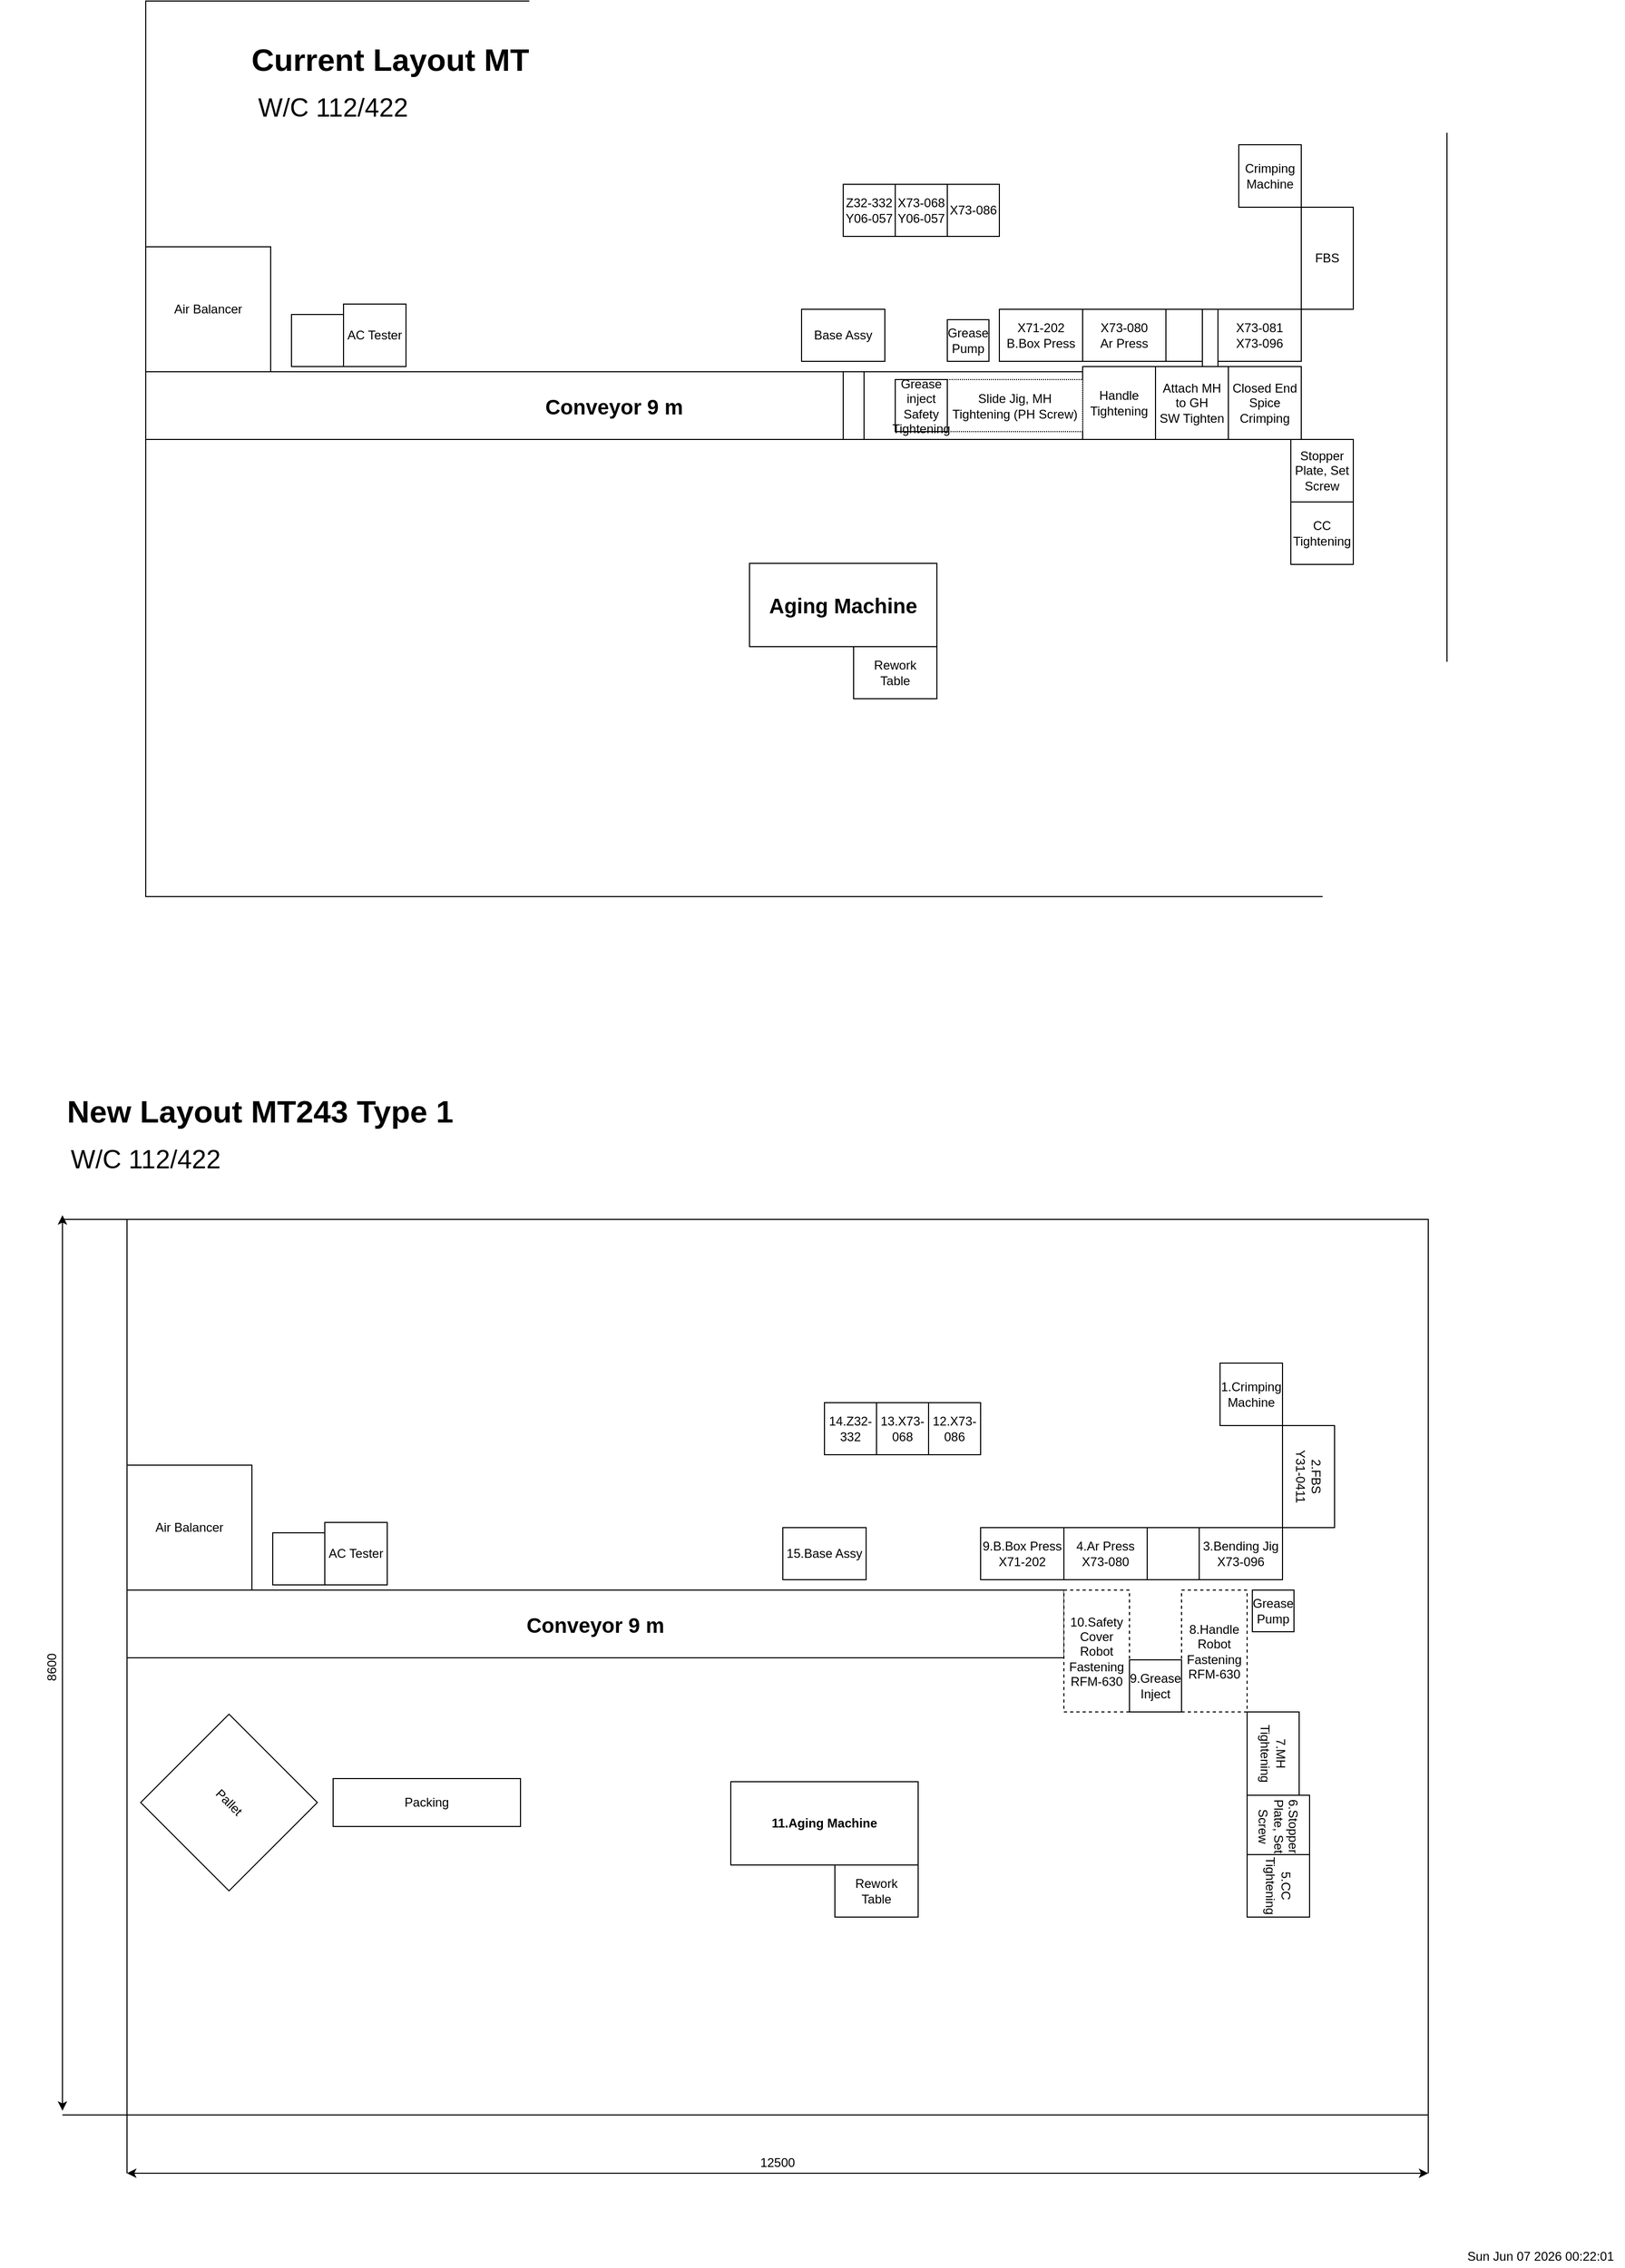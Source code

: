 <mxfile version="13.4.2" type="github" pages="6">
  <diagram id="wP9Wt2C_sTmRDWCd7HxM" name="Current">
    <mxGraphModel grid="1" shadow="0" math="0" pageHeight="1169" pageWidth="1654" pageScale="1" page="1" fold="1" arrows="1" connect="1" tooltips="1" guides="1" gridSize="10" dy="565" dx="1021">
      <root>
        <mxCell id="0" />
        <mxCell id="1" parent="0" />
        <mxCell id="Z4mGhJQoA359sYGt_ZBV-1" value="" parent="1" style="rounded=0;whiteSpace=wrap;html=1;" vertex="1">
          <mxGeometry as="geometry" y="154" x="220" width="1250" height="860" />
        </mxCell>
        <mxCell id="Z4mGhJQoA359sYGt_ZBV-2" value="&lt;b style=&quot;font-size: 20px&quot;&gt;&lt;font style=&quot;font-size: 20px&quot;&gt;Conveyor 9 m&lt;/font&gt;&lt;/b&gt;" parent="1" style="rounded=0;whiteSpace=wrap;html=1;" vertex="1">
          <mxGeometry as="geometry" y="510" x="220" width="900" height="65" />
        </mxCell>
        <mxCell id="Z4mGhJQoA359sYGt_ZBV-12" value="Handle Tightening" parent="1" style="rounded=0;whiteSpace=wrap;html=1;" vertex="1">
          <mxGeometry as="geometry" y="505" x="1120" width="70" height="70" />
        </mxCell>
        <mxCell id="Z4mGhJQoA359sYGt_ZBV-13" value="Attach MH to GH&lt;br&gt;SW Tighten" parent="1" style="rounded=0;whiteSpace=wrap;html=1;" vertex="1">
          <mxGeometry as="geometry" y="505" x="1190" width="70" height="70" />
        </mxCell>
        <mxCell id="Z4mGhJQoA359sYGt_ZBV-14" value="Closed End Spice Crimping" parent="1" style="rounded=0;whiteSpace=wrap;html=1;" vertex="1">
          <mxGeometry as="geometry" y="505" x="1260" width="70" height="70" />
        </mxCell>
        <mxCell id="Z4mGhJQoA359sYGt_ZBV-18" value="Stopper Plate, Set Screw" parent="1" style="rounded=0;whiteSpace=wrap;html=1;" vertex="1">
          <mxGeometry as="geometry" y="575" x="1320" width="60" height="60" />
        </mxCell>
        <mxCell id="Z4mGhJQoA359sYGt_ZBV-19" value="CC Tightening" parent="1" style="rounded=0;whiteSpace=wrap;html=1;" vertex="1">
          <mxGeometry as="geometry" y="635" x="1320" width="60" height="60" />
        </mxCell>
        <mxCell id="Z4mGhJQoA359sYGt_ZBV-20" value="&lt;b style=&quot;font-size: 30px&quot;&gt;&lt;font style=&quot;font-size: 30px&quot;&gt;Current Layout MT243&lt;/font&gt;&lt;/b&gt;" parent="1" style="text;html=1;strokeColor=none;fillColor=none;align=center;verticalAlign=middle;whiteSpace=wrap;rounded=0;" vertex="1">
          <mxGeometry as="geometry" y="180" x="250" width="460" height="60" />
        </mxCell>
        <mxCell id="Z4mGhJQoA359sYGt_ZBV-21" value="&lt;font style=&quot;font-size: 20px&quot;&gt;&lt;b&gt;Aging Machine&lt;/b&gt;&lt;/font&gt;" parent="1" style="rounded=0;whiteSpace=wrap;html=1;" vertex="1">
          <mxGeometry as="geometry" y="694" x="800" width="180" height="80" />
        </mxCell>
        <mxCell id="Z4mGhJQoA359sYGt_ZBV-22" value="&lt;font style=&quot;font-size: 25px&quot;&gt;W/C 112/422&lt;/font&gt;" parent="1" style="text;html=1;strokeColor=none;fillColor=none;align=center;verticalAlign=middle;whiteSpace=wrap;rounded=0;" vertex="1">
          <mxGeometry as="geometry" y="240" x="260" width="280" height="30" />
        </mxCell>
        <mxCell id="Z4mGhJQoA359sYGt_ZBV-26" value="X73-080&lt;br&gt;Ar Press" parent="1" style="rounded=0;whiteSpace=wrap;html=1;" vertex="1">
          <mxGeometry as="geometry" y="450" x="1120" width="80" height="50" />
        </mxCell>
        <mxCell id="Z4mGhJQoA359sYGt_ZBV-27" value="" parent="1" style="rounded=0;whiteSpace=wrap;html=1;" vertex="1">
          <mxGeometry as="geometry" y="450" x="1200" width="50" height="50" />
        </mxCell>
        <mxCell id="Z4mGhJQoA359sYGt_ZBV-28" value="X73-081&lt;br&gt;X73-096" parent="1" style="rounded=0;whiteSpace=wrap;html=1;" vertex="1">
          <mxGeometry as="geometry" y="450" x="1250" width="80" height="50" />
        </mxCell>
        <mxCell id="Z4mGhJQoA359sYGt_ZBV-31" value="FBS" parent="1" style="rounded=0;whiteSpace=wrap;html=1;" vertex="1">
          <mxGeometry as="geometry" y="352" x="1330" width="50" height="98" />
        </mxCell>
        <mxCell id="Z4mGhJQoA359sYGt_ZBV-32" value="Crimping&lt;br&gt;Machine" parent="1" style="rounded=0;whiteSpace=wrap;html=1;" vertex="1">
          <mxGeometry as="geometry" y="292" x="1270" width="60" height="60" />
        </mxCell>
        <mxCell id="Z4mGhJQoA359sYGt_ZBV-33" value="X71-202&lt;br&gt;B.Box Press" parent="1" style="rounded=0;whiteSpace=wrap;html=1;" vertex="1">
          <mxGeometry as="geometry" y="450" x="1040" width="80" height="50" />
        </mxCell>
        <mxCell id="Z4mGhJQoA359sYGt_ZBV-34" value="Grease Pump" parent="1" style="rounded=0;whiteSpace=wrap;html=1;" vertex="1">
          <mxGeometry as="geometry" y="460" x="990" width="40" height="40" />
        </mxCell>
        <mxCell id="Z4mGhJQoA359sYGt_ZBV-35" value="Rework&lt;br&gt;Table" parent="1" style="rounded=0;whiteSpace=wrap;html=1;" vertex="1">
          <mxGeometry as="geometry" y="774" x="900" width="80" height="50" />
        </mxCell>
        <mxCell id="Z4mGhJQoA359sYGt_ZBV-36" value="Air Balancer" parent="1" style="rounded=0;whiteSpace=wrap;html=1;" vertex="1">
          <mxGeometry as="geometry" y="390" x="220" width="120" height="120" />
        </mxCell>
        <mxCell id="Z4mGhJQoA359sYGt_ZBV-37" value="" parent="1" style="rounded=0;whiteSpace=wrap;html=1;" vertex="1">
          <mxGeometry as="geometry" y="455" x="360" width="50" height="50" />
        </mxCell>
        <mxCell id="Z4mGhJQoA359sYGt_ZBV-38" value="AC Tester" parent="1" style="rounded=0;whiteSpace=wrap;html=1;" vertex="1">
          <mxGeometry as="geometry" y="445" x="410" width="60" height="60" />
        </mxCell>
        <mxCell id="Z4mGhJQoA359sYGt_ZBV-39" value="X73-086" parent="1" style="rounded=0;whiteSpace=wrap;html=1;" vertex="1">
          <mxGeometry as="geometry" y="330" x="990" width="50" height="50" />
        </mxCell>
        <mxCell id="Z4mGhJQoA359sYGt_ZBV-40" value="X73-068&lt;br&gt;Y06-057" parent="1" style="rounded=0;whiteSpace=wrap;html=1;" vertex="1">
          <mxGeometry as="geometry" y="330" x="940" width="50" height="50" />
        </mxCell>
        <mxCell id="Z4mGhJQoA359sYGt_ZBV-41" value="Z32-332&lt;br&gt;Y06-057" parent="1" style="rounded=0;whiteSpace=wrap;html=1;" vertex="1">
          <mxGeometry as="geometry" y="330" x="890" width="50" height="50" />
        </mxCell>
        <mxCell id="Z4mGhJQoA359sYGt_ZBV-42" value="Base Assy" parent="1" style="rounded=0;whiteSpace=wrap;html=1;" vertex="1">
          <mxGeometry as="geometry" y="450" x="850" width="80" height="50" />
        </mxCell>
        <mxCell id="Z4mGhJQoA359sYGt_ZBV-43" value="" parent="1" style="rounded=0;whiteSpace=wrap;html=1;" vertex="1">
          <mxGeometry as="geometry" y="1324" x="202" width="1250" height="860" />
        </mxCell>
        <mxCell id="Z4mGhJQoA359sYGt_ZBV-44" value="&lt;b style=&quot;font-size: 20px&quot;&gt;&lt;font style=&quot;font-size: 20px&quot;&gt;Conveyor 9 m&lt;/font&gt;&lt;/b&gt;" parent="1" style="rounded=0;whiteSpace=wrap;html=1;" vertex="1">
          <mxGeometry as="geometry" y="1680" x="202" width="900" height="65" />
        </mxCell>
        <mxCell id="Z4mGhJQoA359sYGt_ZBV-50" value="&lt;b style=&quot;font-size: 30px&quot;&gt;&lt;font style=&quot;font-size: 30px&quot;&gt;New Layout MT243 Type 1&lt;/font&gt;&lt;/b&gt;" parent="1" style="text;html=1;strokeColor=none;fillColor=none;align=center;verticalAlign=middle;whiteSpace=wrap;rounded=0;" vertex="1">
          <mxGeometry as="geometry" y="1190" x="100" width="460" height="60" />
        </mxCell>
        <mxCell id="Z4mGhJQoA359sYGt_ZBV-51" value="&lt;font style=&quot;font-size: 12px&quot;&gt;&lt;b&gt;11.Aging Machine&lt;/b&gt;&lt;/font&gt;" parent="1" style="rounded=0;whiteSpace=wrap;html=1;" vertex="1">
          <mxGeometry as="geometry" y="1864" x="782" width="180" height="80" />
        </mxCell>
        <mxCell id="Z4mGhJQoA359sYGt_ZBV-52" value="&lt;font style=&quot;font-size: 25px&quot;&gt;W/C 112/422&lt;/font&gt;" parent="1" style="text;html=1;strokeColor=none;fillColor=none;align=center;verticalAlign=middle;whiteSpace=wrap;rounded=0;" vertex="1">
          <mxGeometry as="geometry" y="1250" x="80" width="280" height="30" />
        </mxCell>
        <mxCell id="Z4mGhJQoA359sYGt_ZBV-53" value="4.Ar Press&lt;br&gt;X73-080" parent="1" style="rounded=0;whiteSpace=wrap;html=1;" vertex="1">
          <mxGeometry as="geometry" y="1620" x="1102" width="80" height="50" />
        </mxCell>
        <mxCell id="Z4mGhJQoA359sYGt_ZBV-54" value="" parent="1" style="rounded=0;whiteSpace=wrap;html=1;" vertex="1">
          <mxGeometry as="geometry" y="1620" x="1182" width="50" height="50" />
        </mxCell>
        <mxCell id="Z4mGhJQoA359sYGt_ZBV-55" value="3.Bending Jig&lt;br&gt;X73-096" parent="1" style="rounded=0;whiteSpace=wrap;html=1;" vertex="1">
          <mxGeometry as="geometry" y="1620" x="1232" width="80" height="50" />
        </mxCell>
        <mxCell id="Z4mGhJQoA359sYGt_ZBV-56" value="2.FBS&lt;br&gt;Y31-0411" parent="1" style="rounded=0;whiteSpace=wrap;html=1;horizontal=0;direction=west;rotation=-180;" vertex="1">
          <mxGeometry as="geometry" y="1522" x="1312" width="50" height="98" />
        </mxCell>
        <mxCell id="Z4mGhJQoA359sYGt_ZBV-57" value="1.Crimping&lt;br&gt;Machine" parent="1" style="rounded=0;whiteSpace=wrap;html=1;" vertex="1">
          <mxGeometry as="geometry" y="1462" x="1252" width="60" height="60" />
        </mxCell>
        <mxCell id="Z4mGhJQoA359sYGt_ZBV-58" value="9.B.Box Press&lt;br&gt;X71-202" parent="1" style="rounded=0;whiteSpace=wrap;html=1;" vertex="1">
          <mxGeometry as="geometry" y="1620" x="1022" width="80" height="50" />
        </mxCell>
        <mxCell id="Z4mGhJQoA359sYGt_ZBV-59" value="Grease Pump" parent="1" style="rounded=0;whiteSpace=wrap;html=1;" vertex="1">
          <mxGeometry as="geometry" y="1680" x="1283" width="40" height="40" />
        </mxCell>
        <mxCell id="Z4mGhJQoA359sYGt_ZBV-60" value="Rework&lt;br&gt;Table" parent="1" style="rounded=0;whiteSpace=wrap;html=1;" vertex="1">
          <mxGeometry as="geometry" y="1944" x="882" width="80" height="50" />
        </mxCell>
        <mxCell id="Z4mGhJQoA359sYGt_ZBV-61" value="Air Balancer" parent="1" style="rounded=0;whiteSpace=wrap;html=1;" vertex="1">
          <mxGeometry as="geometry" y="1560" x="202" width="120" height="120" />
        </mxCell>
        <mxCell id="Z4mGhJQoA359sYGt_ZBV-62" value="" parent="1" style="rounded=0;whiteSpace=wrap;html=1;" vertex="1">
          <mxGeometry as="geometry" y="1625" x="342" width="50" height="50" />
        </mxCell>
        <mxCell id="Z4mGhJQoA359sYGt_ZBV-63" value="AC Tester" parent="1" style="rounded=0;whiteSpace=wrap;html=1;" vertex="1">
          <mxGeometry as="geometry" y="1615" x="392" width="60" height="60" />
        </mxCell>
        <mxCell id="Z4mGhJQoA359sYGt_ZBV-64" value="12.X73-086" parent="1" style="rounded=0;whiteSpace=wrap;html=1;" vertex="1">
          <mxGeometry as="geometry" y="1500" x="972" width="50" height="50" />
        </mxCell>
        <mxCell id="Z4mGhJQoA359sYGt_ZBV-65" value="13.X73-068" parent="1" style="rounded=0;whiteSpace=wrap;html=1;" vertex="1">
          <mxGeometry as="geometry" y="1500" x="922" width="50" height="50" />
        </mxCell>
        <mxCell id="Z4mGhJQoA359sYGt_ZBV-66" value="14.Z32-332" parent="1" style="rounded=0;whiteSpace=wrap;html=1;" vertex="1">
          <mxGeometry as="geometry" y="1500" x="872" width="50" height="50" />
        </mxCell>
        <mxCell id="Z4mGhJQoA359sYGt_ZBV-67" value="15.Base Assy" parent="1" style="rounded=0;whiteSpace=wrap;html=1;" vertex="1">
          <mxGeometry as="geometry" y="1620" x="832" width="80" height="50" />
        </mxCell>
        <mxCell id="Z4mGhJQoA359sYGt_ZBV-68" value="Slide Jig, MH Tightening (PH Screw)" parent="1" style="rounded=0;whiteSpace=wrap;html=1;dashed=1;dashPattern=1 1;" vertex="1">
          <mxGeometry as="geometry" y="517.5" x="990" width="130" height="50" />
        </mxCell>
        <mxCell id="Z4mGhJQoA359sYGt_ZBV-69" value="Grease inject&lt;br&gt;Safety Tightening" parent="1" style="rounded=0;whiteSpace=wrap;html=1;" vertex="1">
          <mxGeometry as="geometry" y="517.5" x="940" width="50" height="50" />
        </mxCell>
        <mxCell id="Z4mGhJQoA359sYGt_ZBV-70" value="10.Safety Cover Robot Fastening&lt;br&gt;RFM-630" parent="1" style="rounded=0;whiteSpace=wrap;html=1;dashed=1;" vertex="1">
          <mxGeometry as="geometry" y="1680" x="1102" width="63" height="117" />
        </mxCell>
        <mxCell id="Z4mGhJQoA359sYGt_ZBV-71" value="8.Handle Robot Fastening&lt;br&gt;RFM-630" parent="1" style="rounded=0;whiteSpace=wrap;html=1;dashed=1;" vertex="1">
          <mxGeometry as="geometry" y="1680" x="1215" width="63" height="117" />
        </mxCell>
        <mxCell id="Z4mGhJQoA359sYGt_ZBV-73" value="9.Grease Inject" parent="1" style="rounded=0;whiteSpace=wrap;html=1;" vertex="1">
          <mxGeometry as="geometry" y="1747" x="1165" width="50" height="50" />
        </mxCell>
        <mxCell id="Z4mGhJQoA359sYGt_ZBV-74" value="7.MH Tightening" parent="1" style="rounded=0;whiteSpace=wrap;html=1;horizontal=0;rotation=-180;" vertex="1">
          <mxGeometry as="geometry" y="1797" x="1278" width="50" height="80" />
        </mxCell>
        <mxCell id="Z4mGhJQoA359sYGt_ZBV-75" value="6.Stopper Plate, Set Screw" parent="1" style="rounded=0;whiteSpace=wrap;html=1;horizontal=0;rotation=-180;" vertex="1">
          <mxGeometry as="geometry" y="1877" x="1278" width="60" height="60" />
        </mxCell>
        <mxCell id="Z4mGhJQoA359sYGt_ZBV-76" value="5.CC Tightening" parent="1" style="rounded=0;whiteSpace=wrap;html=1;rotation=90;" vertex="1">
          <mxGeometry as="geometry" y="1934" x="1278" width="60" height="60" />
        </mxCell>
        <mxCell id="ojeW7tT7iBC3eu_94yLe-4" value="" parent="1" style="rounded=0;whiteSpace=wrap;html=1;labelBackgroundColor=#ffffff;" vertex="1">
          <mxGeometry as="geometry" y="450" x="1235" width="15" height="55" />
        </mxCell>
        <mxCell id="ojeW7tT7iBC3eu_94yLe-6" value="" parent="1" style="endArrow=none;html=1;" edge="1">
          <mxGeometry as="geometry" width="50" height="50" relative="1">
            <mxPoint as="sourcePoint" y="1324" x="140" />
            <mxPoint as="targetPoint" y="1324" x="202" />
          </mxGeometry>
        </mxCell>
        <mxCell id="ojeW7tT7iBC3eu_94yLe-8" value="" parent="1" style="endArrow=none;html=1;" edge="1">
          <mxGeometry as="geometry" width="50" height="50" relative="1">
            <mxPoint as="sourcePoint" y="2184" x="140" />
            <mxPoint as="targetPoint" y="2184" x="202" />
          </mxGeometry>
        </mxCell>
        <mxCell id="ojeW7tT7iBC3eu_94yLe-9" value="" parent="1" style="endArrow=classic;startArrow=classic;html=1;" edge="1">
          <mxGeometry as="geometry" width="50" height="50" relative="1">
            <mxPoint as="sourcePoint" y="2180" x="140" />
            <mxPoint as="targetPoint" y="1320" x="140" />
          </mxGeometry>
        </mxCell>
        <mxCell id="ojeW7tT7iBC3eu_94yLe-11" value="8600" parent="1" style="text;html=1;strokeColor=none;fillColor=none;align=center;verticalAlign=middle;whiteSpace=wrap;rounded=0;labelBackgroundColor=none;aspect=fixed;rotation=-90;" vertex="1">
          <mxGeometry as="geometry" y="1744" x="110" width="40" height="20" />
        </mxCell>
        <mxCell id="ojeW7tT7iBC3eu_94yLe-12" value="" parent="1" style="endArrow=none;html=1;entryX=0;entryY=1;entryDx=0;entryDy=0;" edge="1" target="Z4mGhJQoA359sYGt_ZBV-43">
          <mxGeometry as="geometry" width="50" height="50" relative="1">
            <mxPoint as="sourcePoint" y="2240" x="202" />
            <mxPoint as="targetPoint" y="2250" x="260" />
          </mxGeometry>
        </mxCell>
        <mxCell id="ojeW7tT7iBC3eu_94yLe-13" value="" parent="1" style="endArrow=none;html=1;entryX=0;entryY=1;entryDx=0;entryDy=0;" edge="1">
          <mxGeometry as="geometry" width="50" height="50" relative="1">
            <mxPoint as="sourcePoint" y="2240" x="1452" />
            <mxPoint as="targetPoint" y="2184" x="1452" />
          </mxGeometry>
        </mxCell>
        <mxCell id="ojeW7tT7iBC3eu_94yLe-15" value="" parent="1" style="endArrow=classic;startArrow=classic;html=1;" edge="1">
          <mxGeometry as="geometry" width="50" height="50" relative="1">
            <mxPoint as="sourcePoint" y="2240" x="1452" />
            <mxPoint as="targetPoint" y="2240" x="202" />
          </mxGeometry>
        </mxCell>
        <mxCell id="ojeW7tT7iBC3eu_94yLe-16" value="12500" parent="1" style="text;html=1;strokeColor=none;fillColor=none;align=center;verticalAlign=middle;whiteSpace=wrap;rounded=0;labelBackgroundColor=none;" vertex="1">
          <mxGeometry as="geometry" y="2220" x="807" width="40" height="20" />
        </mxCell>
        <mxCell id="ojeW7tT7iBC3eu_94yLe-17" value="&lt;font style=&quot;background-color: transparent&quot;&gt;Pallet&lt;/font&gt;" parent="1" style="whiteSpace=wrap;html=1;aspect=fixed;labelBackgroundColor=none;rotation=45;" vertex="1">
          <mxGeometry as="geometry" y="1824" x="240" width="120" height="120" />
        </mxCell>
        <UserObject id="ojeW7tT7iBC3eu_94yLe-18" label="%date{ddd mmm dd yyyy HH:MM:ss}%" placeholders="1">
          <mxCell parent="1" style="text;html=1;strokeColor=none;fillColor=none;align=center;verticalAlign=middle;whiteSpace=wrap;overflow=hidden;labelBackgroundColor=none;" vertex="1">
            <mxGeometry as="geometry" y="2310" x="1480" width="160" height="20" />
          </mxCell>
        </UserObject>
        <mxCell id="ojeW7tT7iBC3eu_94yLe-29" value="Packing" parent="1" style="rounded=0;whiteSpace=wrap;html=1;" vertex="1">
          <mxGeometry as="geometry" y="1861" x="400" width="180" height="46" />
        </mxCell>
        <mxCell id="o3ZY4pQ3F_PkEaELs26B-1" value="" parent="1" style="rounded=0;whiteSpace=wrap;html=1;" vertex="1">
          <mxGeometry as="geometry" y="510" x="890" width="20" height="65" />
        </mxCell>
      </root>
    </mxGraphModel>
  </diagram>
  <diagram id="lOj-F_uvQL7ee19G9DMK" name="Test">
    <mxGraphModel grid="1" shadow="0" math="0" pageHeight="1169" pageWidth="1654" pageScale="1" page="1" fold="1" arrows="1" connect="1" tooltips="1" guides="1" gridSize="10" dy="-483" dx="1240">
      <root>
        <mxCell id="qI8XcyYv8R8QYWbHsshp-0" />
        <mxCell id="qI8XcyYv8R8QYWbHsshp-1" parent="qI8XcyYv8R8QYWbHsshp-0" />
        <mxCell id="qI8XcyYv8R8QYWbHsshp-2" value="" parent="qI8XcyYv8R8QYWbHsshp-1" style="rounded=0;whiteSpace=wrap;html=1;" vertex="1">
          <mxGeometry as="geometry" y="1324" x="201" width="1250" height="860" />
        </mxCell>
        <mxCell id="qI8XcyYv8R8QYWbHsshp-3" value="&lt;b style=&quot;font-size: 20px&quot;&gt;&lt;font style=&quot;font-size: 20px&quot;&gt;Conveyor 9 m&lt;/font&gt;&lt;/b&gt;" parent="qI8XcyYv8R8QYWbHsshp-1" style="rounded=0;whiteSpace=wrap;html=1;" vertex="1">
          <mxGeometry as="geometry" y="1680" x="202" width="900" height="65" />
        </mxCell>
        <mxCell id="qI8XcyYv8R8QYWbHsshp-4" value="&lt;b style=&quot;font-size: 30px&quot;&gt;&lt;font style=&quot;font-size: 30px&quot;&gt;New Layout MT243 Type 1&lt;/font&gt;&lt;/b&gt;" parent="qI8XcyYv8R8QYWbHsshp-1" style="text;html=1;strokeColor=none;fillColor=none;align=center;verticalAlign=middle;whiteSpace=wrap;rounded=0;" vertex="1">
          <mxGeometry as="geometry" y="1190" x="100" width="460" height="60" />
        </mxCell>
        <mxCell id="qI8XcyYv8R8QYWbHsshp-5" value="&lt;font style=&quot;font-size: 12px&quot;&gt;&lt;b&gt;11.Aging Machine&lt;/b&gt;&lt;/font&gt;" parent="qI8XcyYv8R8QYWbHsshp-1" style="rounded=0;whiteSpace=wrap;html=1;" vertex="1">
          <mxGeometry as="geometry" y="1810" x="804" width="180" height="80" />
        </mxCell>
        <mxCell id="qI8XcyYv8R8QYWbHsshp-6" value="&lt;font style=&quot;font-size: 25px&quot;&gt;W/C 112/422&lt;/font&gt;" parent="qI8XcyYv8R8QYWbHsshp-1" style="text;html=1;strokeColor=none;fillColor=none;align=center;verticalAlign=middle;whiteSpace=wrap;rounded=0;" vertex="1">
          <mxGeometry as="geometry" y="1250" x="80" width="280" height="30" />
        </mxCell>
        <mxCell id="qI8XcyYv8R8QYWbHsshp-7" value="4.Ar Press&lt;br&gt;X73-080" parent="qI8XcyYv8R8QYWbHsshp-1" style="rounded=0;whiteSpace=wrap;html=1;" vertex="1">
          <mxGeometry as="geometry" y="1577" x="1152" width="80" height="50" />
        </mxCell>
        <mxCell id="qI8XcyYv8R8QYWbHsshp-9" value="3.Bending Jig&lt;br&gt;X73-096" parent="qI8XcyYv8R8QYWbHsshp-1" style="rounded=0;whiteSpace=wrap;html=1;" vertex="1">
          <mxGeometry as="geometry" y="1577" x="1232" width="80" height="50" />
        </mxCell>
        <mxCell id="qI8XcyYv8R8QYWbHsshp-10" value="2.FBS&lt;br&gt;Y31-0411" parent="qI8XcyYv8R8QYWbHsshp-1" style="rounded=0;whiteSpace=wrap;html=1;horizontal=0;direction=west;rotation=-180;" vertex="1">
          <mxGeometry as="geometry" y="1479" x="1312" width="50" height="98" />
        </mxCell>
        <mxCell id="qI8XcyYv8R8QYWbHsshp-11" value="1.Crimping&lt;br&gt;Machine" parent="qI8XcyYv8R8QYWbHsshp-1" style="rounded=0;whiteSpace=wrap;html=1;" vertex="1">
          <mxGeometry as="geometry" y="1419" x="1252" width="60" height="60" />
        </mxCell>
        <mxCell id="qI8XcyYv8R8QYWbHsshp-12" value="9.B.Box Press&lt;br&gt;X71-202" parent="qI8XcyYv8R8QYWbHsshp-1" style="rounded=0;whiteSpace=wrap;html=1;" vertex="1">
          <mxGeometry as="geometry" y="1577" x="1071.5" width="80" height="50" />
        </mxCell>
        <mxCell id="qI8XcyYv8R8QYWbHsshp-13" value="Grease Pump" parent="qI8XcyYv8R8QYWbHsshp-1" style="rounded=0;whiteSpace=wrap;html=1;" vertex="1">
          <mxGeometry as="geometry" y="1640" x="1107" width="40" height="40" />
        </mxCell>
        <mxCell id="qI8XcyYv8R8QYWbHsshp-14" value="Rework&lt;br&gt;Table" parent="qI8XcyYv8R8QYWbHsshp-1" style="rounded=0;whiteSpace=wrap;html=1;" vertex="1">
          <mxGeometry as="geometry" y="1890" x="904" width="80" height="50" />
        </mxCell>
        <mxCell id="qI8XcyYv8R8QYWbHsshp-15" value="Air Balancer" parent="qI8XcyYv8R8QYWbHsshp-1" style="rounded=0;whiteSpace=wrap;html=1;" vertex="1">
          <mxGeometry as="geometry" y="1560" x="202" width="120" height="120" />
        </mxCell>
        <mxCell id="qI8XcyYv8R8QYWbHsshp-16" value="" parent="qI8XcyYv8R8QYWbHsshp-1" style="rounded=0;whiteSpace=wrap;html=1;" vertex="1">
          <mxGeometry as="geometry" y="1625" x="342" width="50" height="50" />
        </mxCell>
        <mxCell id="qI8XcyYv8R8QYWbHsshp-17" value="AC Tester" parent="qI8XcyYv8R8QYWbHsshp-1" style="rounded=0;whiteSpace=wrap;html=1;" vertex="1">
          <mxGeometry as="geometry" y="1615" x="392" width="60" height="60" />
        </mxCell>
        <mxCell id="qI8XcyYv8R8QYWbHsshp-18" value="12.X73-086" parent="qI8XcyYv8R8QYWbHsshp-1" style="rounded=0;whiteSpace=wrap;html=1;" vertex="1">
          <mxGeometry as="geometry" y="1500" x="972" width="50" height="50" />
        </mxCell>
        <mxCell id="qI8XcyYv8R8QYWbHsshp-19" value="13.X73-068" parent="qI8XcyYv8R8QYWbHsshp-1" style="rounded=0;whiteSpace=wrap;html=1;" vertex="1">
          <mxGeometry as="geometry" y="1500" x="922" width="50" height="50" />
        </mxCell>
        <mxCell id="qI8XcyYv8R8QYWbHsshp-20" value="14.Z32-332" parent="qI8XcyYv8R8QYWbHsshp-1" style="rounded=0;whiteSpace=wrap;html=1;" vertex="1">
          <mxGeometry as="geometry" y="1500" x="872" width="50" height="50" />
        </mxCell>
        <mxCell id="qI8XcyYv8R8QYWbHsshp-21" value="15.Base Assy" parent="qI8XcyYv8R8QYWbHsshp-1" style="rounded=0;whiteSpace=wrap;html=1;" vertex="1">
          <mxGeometry as="geometry" y="1620" x="832" width="80" height="50" />
        </mxCell>
        <mxCell id="qI8XcyYv8R8QYWbHsshp-22" value="10.Safety Cover Robot Fastening&lt;br&gt;RFM-630" parent="qI8XcyYv8R8QYWbHsshp-1" style="rounded=0;whiteSpace=wrap;html=1;dashed=1;rotation=-90;" vertex="1">
          <mxGeometry as="geometry" y="1718" x="1012" width="63" height="117" />
        </mxCell>
        <mxCell id="qI8XcyYv8R8QYWbHsshp-23" value="8.Handle Robot Fastening&lt;br&gt;RFM-630" parent="qI8XcyYv8R8QYWbHsshp-1" style="rounded=0;whiteSpace=wrap;html=1;dashed=1;rotation=30;" vertex="1">
          <mxGeometry as="geometry" y="1637" x="1178.63" width="63" height="117" />
        </mxCell>
        <mxCell id="qI8XcyYv8R8QYWbHsshp-24" value="9.Grease Inject" parent="qI8XcyYv8R8QYWbHsshp-1" style="rounded=0;whiteSpace=wrap;html=1;" vertex="1">
          <mxGeometry as="geometry" y="1694" x="1102" width="50" height="50" />
        </mxCell>
        <mxCell id="qI8XcyYv8R8QYWbHsshp-25" value="7.MH Tightening" parent="qI8XcyYv8R8QYWbHsshp-1" style="rounded=0;whiteSpace=wrap;html=1;horizontal=0;rotation=120;" vertex="1">
          <mxGeometry as="geometry" y="1724" x="1232" width="50" height="80" />
        </mxCell>
        <mxCell id="qI8XcyYv8R8QYWbHsshp-26" value="6.Stopper Plate, Set Screw" parent="qI8XcyYv8R8QYWbHsshp-1" style="rounded=0;whiteSpace=wrap;html=1;horizontal=0;rotation=-180;" vertex="1">
          <mxGeometry as="geometry" y="1810" x="1282" width="60" height="60" />
        </mxCell>
        <mxCell id="qI8XcyYv8R8QYWbHsshp-27" value="5.CC Tightening" parent="qI8XcyYv8R8QYWbHsshp-1" style="rounded=0;whiteSpace=wrap;html=1;rotation=90;" vertex="1">
          <mxGeometry as="geometry" y="1870" x="1282" width="60" height="60" />
        </mxCell>
        <mxCell id="qI8XcyYv8R8QYWbHsshp-28" value="" parent="qI8XcyYv8R8QYWbHsshp-1" style="endArrow=none;html=1;" edge="1">
          <mxGeometry as="geometry" width="50" height="50" relative="1">
            <mxPoint as="sourcePoint" y="1324" x="140" />
            <mxPoint as="targetPoint" y="1324" x="202" />
          </mxGeometry>
        </mxCell>
        <mxCell id="qI8XcyYv8R8QYWbHsshp-29" value="" parent="qI8XcyYv8R8QYWbHsshp-1" style="endArrow=none;html=1;" edge="1">
          <mxGeometry as="geometry" width="50" height="50" relative="1">
            <mxPoint as="sourcePoint" y="2184" x="140" />
            <mxPoint as="targetPoint" y="2184" x="202" />
          </mxGeometry>
        </mxCell>
        <mxCell id="qI8XcyYv8R8QYWbHsshp-30" value="" parent="qI8XcyYv8R8QYWbHsshp-1" style="endArrow=classic;startArrow=classic;html=1;" edge="1">
          <mxGeometry as="geometry" width="50" height="50" relative="1">
            <mxPoint as="sourcePoint" y="2180" x="140" />
            <mxPoint as="targetPoint" y="1320" x="140" />
          </mxGeometry>
        </mxCell>
        <mxCell id="qI8XcyYv8R8QYWbHsshp-31" value="8600" parent="qI8XcyYv8R8QYWbHsshp-1" style="text;html=1;strokeColor=none;fillColor=none;align=center;verticalAlign=middle;whiteSpace=wrap;rounded=0;labelBackgroundColor=none;aspect=fixed;rotation=-90;" vertex="1">
          <mxGeometry as="geometry" y="1744" x="110" width="40" height="20" />
        </mxCell>
        <mxCell id="qI8XcyYv8R8QYWbHsshp-32" value="" parent="qI8XcyYv8R8QYWbHsshp-1" style="endArrow=none;html=1;entryX=0;entryY=1;entryDx=0;entryDy=0;" edge="1" target="qI8XcyYv8R8QYWbHsshp-2">
          <mxGeometry as="geometry" width="50" height="50" relative="1">
            <mxPoint as="sourcePoint" y="2240" x="202" />
            <mxPoint as="targetPoint" y="2250" x="260" />
          </mxGeometry>
        </mxCell>
        <mxCell id="qI8XcyYv8R8QYWbHsshp-33" value="" parent="qI8XcyYv8R8QYWbHsshp-1" style="endArrow=none;html=1;entryX=0;entryY=1;entryDx=0;entryDy=0;" edge="1">
          <mxGeometry as="geometry" width="50" height="50" relative="1">
            <mxPoint as="sourcePoint" y="2240" x="1452" />
            <mxPoint as="targetPoint" y="2184" x="1452" />
          </mxGeometry>
        </mxCell>
        <mxCell id="qI8XcyYv8R8QYWbHsshp-34" value="" parent="qI8XcyYv8R8QYWbHsshp-1" style="endArrow=classic;startArrow=classic;html=1;" edge="1">
          <mxGeometry as="geometry" width="50" height="50" relative="1">
            <mxPoint as="sourcePoint" y="2240" x="1452" />
            <mxPoint as="targetPoint" y="2240" x="202" />
          </mxGeometry>
        </mxCell>
        <mxCell id="qI8XcyYv8R8QYWbHsshp-35" value="12500" parent="qI8XcyYv8R8QYWbHsshp-1" style="text;html=1;strokeColor=none;fillColor=none;align=center;verticalAlign=middle;whiteSpace=wrap;rounded=0;labelBackgroundColor=none;" vertex="1">
          <mxGeometry as="geometry" y="2220" x="807" width="40" height="20" />
        </mxCell>
        <mxCell id="qI8XcyYv8R8QYWbHsshp-36" value="&lt;font style=&quot;background-color: transparent&quot;&gt;Pallet&lt;/font&gt;" parent="qI8XcyYv8R8QYWbHsshp-1" style="whiteSpace=wrap;html=1;aspect=fixed;labelBackgroundColor=none;rotation=45;" vertex="1">
          <mxGeometry as="geometry" y="1824" x="240" width="120" height="120" />
        </mxCell>
        <UserObject id="qI8XcyYv8R8QYWbHsshp-37" label="%date{ddd mmm dd yyyy HH:MM:ss}%" placeholders="1">
          <mxCell parent="qI8XcyYv8R8QYWbHsshp-1" style="text;html=1;strokeColor=none;fillColor=none;align=center;verticalAlign=middle;whiteSpace=wrap;overflow=hidden;labelBackgroundColor=none;" vertex="1">
            <mxGeometry as="geometry" y="2310" x="1480" width="160" height="20" />
          </mxCell>
        </UserObject>
        <mxCell id="qI8XcyYv8R8QYWbHsshp-38" value="Packing" parent="qI8XcyYv8R8QYWbHsshp-1" style="rounded=0;whiteSpace=wrap;html=1;" vertex="1">
          <mxGeometry as="geometry" y="1861" x="400" width="180" height="46" />
        </mxCell>
        <mxCell id="JdF9Dcr9-RmbFA2-lFyd-0" value="Slide" parent="qI8XcyYv8R8QYWbHsshp-1" style="shape=process;whiteSpace=wrap;html=1;backgroundOutline=1;rotation=90;" vertex="1">
          <mxGeometry as="geometry" y="1674.19" x="1212.81" width="134.37" height="20" />
        </mxCell>
        <mxCell id="JdF9Dcr9-RmbFA2-lFyd-1" value="" parent="qI8XcyYv8R8QYWbHsshp-1" style="shape=actor;whiteSpace=wrap;html=1;" vertex="1">
          <mxGeometry as="geometry" y="1761.5" x="949.5" width="22.5" height="30" />
        </mxCell>
        <mxCell id="JdF9Dcr9-RmbFA2-lFyd-2" value="" parent="qI8XcyYv8R8QYWbHsshp-1" style="shape=actor;whiteSpace=wrap;html=1;" vertex="1">
          <mxGeometry as="geometry" y="1490" x="1270.75" width="22.5" height="30" />
        </mxCell>
        <mxCell id="JdF9Dcr9-RmbFA2-lFyd-3" value="" parent="qI8XcyYv8R8QYWbHsshp-1" style="shape=actor;whiteSpace=wrap;html=1;" vertex="1">
          <mxGeometry as="geometry" y="1530" x="1270.75" width="22.5" height="30" />
        </mxCell>
        <mxCell id="JdF9Dcr9-RmbFA2-lFyd-4" value="" parent="qI8XcyYv8R8QYWbHsshp-1" style="shape=actor;whiteSpace=wrap;html=1;" vertex="1">
          <mxGeometry as="geometry" y="1530" x="1180" width="22.5" height="30" />
        </mxCell>
        <mxCell id="JdF9Dcr9-RmbFA2-lFyd-8" value="" parent="qI8XcyYv8R8QYWbHsshp-1" style="shape=actor;whiteSpace=wrap;html=1;" vertex="1">
          <mxGeometry as="geometry" y="1577" x="932.75" width="22.5" height="30" />
        </mxCell>
        <mxCell id="JdF9Dcr9-RmbFA2-lFyd-10" value="" parent="qI8XcyYv8R8QYWbHsshp-1" style="shape=actor;whiteSpace=wrap;html=1;" vertex="1">
          <mxGeometry as="geometry" y="1761.5" x="880" width="22.5" height="30" />
        </mxCell>
        <mxCell id="JdF9Dcr9-RmbFA2-lFyd-11" value="" parent="qI8XcyYv8R8QYWbHsshp-1" style="shape=singleArrow;direction=west;whiteSpace=wrap;html=1;arrowWidth=0.433;arrowSize=0.36;" vertex="1">
          <mxGeometry as="geometry" y="1699" x="790" width="45" height="27" />
        </mxCell>
        <mxCell id="JdF9Dcr9-RmbFA2-lFyd-12" value="" parent="qI8XcyYv8R8QYWbHsshp-1" style="shape=singleArrow;direction=west;whiteSpace=wrap;html=1;arrowWidth=0.433;arrowSize=0.36;" vertex="1">
          <mxGeometry as="geometry" y="1699" x="860" width="45" height="27" />
        </mxCell>
        <mxCell id="JdF9Dcr9-RmbFA2-lFyd-13" value="" parent="qI8XcyYv8R8QYWbHsshp-1" style="shape=singleArrow;direction=west;whiteSpace=wrap;html=1;arrowWidth=0.433;arrowSize=0.36;" vertex="1">
          <mxGeometry as="geometry" y="1699" x="470" width="45" height="27" />
        </mxCell>
        <mxCell id="JdF9Dcr9-RmbFA2-lFyd-14" value="" parent="qI8XcyYv8R8QYWbHsshp-1" style="shape=singleArrow;direction=west;whiteSpace=wrap;html=1;arrowWidth=0.433;arrowSize=0.36;" vertex="1">
          <mxGeometry as="geometry" y="1699" x="400" width="45" height="27" />
        </mxCell>
        <mxCell id="JdF9Dcr9-RmbFA2-lFyd-16" value="Slide" parent="qI8XcyYv8R8QYWbHsshp-1" style="shape=process;whiteSpace=wrap;html=1;backgroundOutline=1;rotation=90;" vertex="1">
          <mxGeometry as="geometry" y="1674.19" x="1020" width="134.37" height="20" />
        </mxCell>
      </root>
    </mxGraphModel>
  </diagram>
  <diagram id="a1I7eFaacvql8K30oj_m" name="Type1">
    <mxGraphModel grid="1" shadow="0" math="0" pageHeight="1169" pageWidth="1654" pageScale="1" page="1" fold="1" arrows="1" connect="1" tooltips="1" guides="1" gridSize="10" dy="-689" dx="868">
      <root>
        <mxCell id="PlNr080X48ymPJ8tfxlA-0" />
        <mxCell id="PlNr080X48ymPJ8tfxlA-1" parent="PlNr080X48ymPJ8tfxlA-0" />
        <mxCell id="PlNr080X48ymPJ8tfxlA-27" value="" parent="PlNr080X48ymPJ8tfxlA-1" style="rounded=0;whiteSpace=wrap;html=1;" vertex="1">
          <mxGeometry as="geometry" y="1324" x="202" width="1250" height="860" />
        </mxCell>
        <mxCell id="PlNr080X48ymPJ8tfxlA-28" value="&lt;b style=&quot;font-size: 20px&quot;&gt;&lt;font style=&quot;font-size: 20px&quot;&gt;Conveyor 9 m&lt;/font&gt;&lt;/b&gt;" parent="PlNr080X48ymPJ8tfxlA-1" style="rounded=0;whiteSpace=wrap;html=1;" vertex="1">
          <mxGeometry as="geometry" y="1680" x="202" width="900" height="65" />
        </mxCell>
        <mxCell id="PlNr080X48ymPJ8tfxlA-29" value="&lt;b style=&quot;font-size: 30px&quot;&gt;&lt;font style=&quot;font-size: 30px&quot;&gt;New Layout MT243 Type 1&lt;/font&gt;&lt;/b&gt;" parent="PlNr080X48ymPJ8tfxlA-1" style="text;html=1;strokeColor=none;fillColor=none;align=center;verticalAlign=middle;whiteSpace=wrap;rounded=0;" vertex="1">
          <mxGeometry as="geometry" y="1190" x="100" width="460" height="60" />
        </mxCell>
        <mxCell id="PlNr080X48ymPJ8tfxlA-30" value="&lt;font style=&quot;font-size: 12px&quot;&gt;&lt;b&gt;11.Aging Machine&lt;/b&gt;&lt;/font&gt;" parent="PlNr080X48ymPJ8tfxlA-1" style="rounded=0;whiteSpace=wrap;html=1;" vertex="1">
          <mxGeometry as="geometry" y="1864" x="782" width="180" height="80" />
        </mxCell>
        <mxCell id="PlNr080X48ymPJ8tfxlA-31" value="&lt;font style=&quot;font-size: 25px&quot;&gt;W/C 112/422&lt;/font&gt;" parent="PlNr080X48ymPJ8tfxlA-1" style="text;html=1;strokeColor=none;fillColor=none;align=center;verticalAlign=middle;whiteSpace=wrap;rounded=0;" vertex="1">
          <mxGeometry as="geometry" y="1250" x="80" width="280" height="30" />
        </mxCell>
        <mxCell id="PlNr080X48ymPJ8tfxlA-32" value="4.Ar Press&lt;br&gt;X73-080" parent="PlNr080X48ymPJ8tfxlA-1" style="rounded=0;whiteSpace=wrap;html=1;" vertex="1">
          <mxGeometry as="geometry" y="1620" x="1102" width="80" height="50" />
        </mxCell>
        <mxCell id="PlNr080X48ymPJ8tfxlA-33" value="" parent="PlNr080X48ymPJ8tfxlA-1" style="rounded=0;whiteSpace=wrap;html=1;" vertex="1">
          <mxGeometry as="geometry" y="1620" x="1182" width="50" height="50" />
        </mxCell>
        <mxCell id="PlNr080X48ymPJ8tfxlA-34" value="3.Bending Jig&lt;br&gt;X73-096" parent="PlNr080X48ymPJ8tfxlA-1" style="rounded=0;whiteSpace=wrap;html=1;" vertex="1">
          <mxGeometry as="geometry" y="1620" x="1232" width="80" height="50" />
        </mxCell>
        <mxCell id="PlNr080X48ymPJ8tfxlA-35" value="2.FBS&lt;br&gt;Y31-0411" parent="PlNr080X48ymPJ8tfxlA-1" style="rounded=0;whiteSpace=wrap;html=1;horizontal=0;direction=west;rotation=-180;" vertex="1">
          <mxGeometry as="geometry" y="1522" x="1312" width="50" height="98" />
        </mxCell>
        <mxCell id="PlNr080X48ymPJ8tfxlA-36" value="1.Crimping&lt;br&gt;Machine" parent="PlNr080X48ymPJ8tfxlA-1" style="rounded=0;whiteSpace=wrap;html=1;" vertex="1">
          <mxGeometry as="geometry" y="1462" x="1252" width="60" height="60" />
        </mxCell>
        <mxCell id="PlNr080X48ymPJ8tfxlA-37" value="9.B.Box Press&lt;br&gt;X71-202" parent="PlNr080X48ymPJ8tfxlA-1" style="rounded=0;whiteSpace=wrap;html=1;" vertex="1">
          <mxGeometry as="geometry" y="1620" x="1022" width="80" height="50" />
        </mxCell>
        <mxCell id="PlNr080X48ymPJ8tfxlA-38" value="Grease Pump" parent="PlNr080X48ymPJ8tfxlA-1" style="rounded=0;whiteSpace=wrap;html=1;" vertex="1">
          <mxGeometry as="geometry" y="1680" x="1283" width="40" height="40" />
        </mxCell>
        <mxCell id="PlNr080X48ymPJ8tfxlA-39" value="Rework&lt;br&gt;Table" parent="PlNr080X48ymPJ8tfxlA-1" style="rounded=0;whiteSpace=wrap;html=1;" vertex="1">
          <mxGeometry as="geometry" y="1944" x="882" width="80" height="50" />
        </mxCell>
        <mxCell id="PlNr080X48ymPJ8tfxlA-40" value="Air Balancer" parent="PlNr080X48ymPJ8tfxlA-1" style="rounded=0;whiteSpace=wrap;html=1;" vertex="1">
          <mxGeometry as="geometry" y="1560" x="202" width="120" height="120" />
        </mxCell>
        <mxCell id="PlNr080X48ymPJ8tfxlA-41" value="" parent="PlNr080X48ymPJ8tfxlA-1" style="rounded=0;whiteSpace=wrap;html=1;" vertex="1">
          <mxGeometry as="geometry" y="1625" x="342" width="50" height="50" />
        </mxCell>
        <mxCell id="PlNr080X48ymPJ8tfxlA-42" value="AC Tester" parent="PlNr080X48ymPJ8tfxlA-1" style="rounded=0;whiteSpace=wrap;html=1;" vertex="1">
          <mxGeometry as="geometry" y="1615" x="392" width="60" height="60" />
        </mxCell>
        <mxCell id="PlNr080X48ymPJ8tfxlA-43" value="12.X73-086" parent="PlNr080X48ymPJ8tfxlA-1" style="rounded=0;whiteSpace=wrap;html=1;" vertex="1">
          <mxGeometry as="geometry" y="1500" x="972" width="50" height="50" />
        </mxCell>
        <mxCell id="PlNr080X48ymPJ8tfxlA-44" value="13.X73-068" parent="PlNr080X48ymPJ8tfxlA-1" style="rounded=0;whiteSpace=wrap;html=1;" vertex="1">
          <mxGeometry as="geometry" y="1500" x="922" width="50" height="50" />
        </mxCell>
        <mxCell id="PlNr080X48ymPJ8tfxlA-45" value="14.Z32-332" parent="PlNr080X48ymPJ8tfxlA-1" style="rounded=0;whiteSpace=wrap;html=1;" vertex="1">
          <mxGeometry as="geometry" y="1500" x="872" width="50" height="50" />
        </mxCell>
        <mxCell id="PlNr080X48ymPJ8tfxlA-46" value="15.Base Assy" parent="PlNr080X48ymPJ8tfxlA-1" style="rounded=0;whiteSpace=wrap;html=1;" vertex="1">
          <mxGeometry as="geometry" y="1620" x="832" width="80" height="50" />
        </mxCell>
        <mxCell id="PlNr080X48ymPJ8tfxlA-49" value="10.Safety Cover Robot Fastening&lt;br&gt;RFM-630" parent="PlNr080X48ymPJ8tfxlA-1" style="rounded=0;whiteSpace=wrap;html=1;dashed=1;" vertex="1">
          <mxGeometry as="geometry" y="1680" x="1102" width="63" height="117" />
        </mxCell>
        <mxCell id="PlNr080X48ymPJ8tfxlA-50" value="8.Handle Robot Fastening&lt;br&gt;RFM-630" parent="PlNr080X48ymPJ8tfxlA-1" style="rounded=0;whiteSpace=wrap;html=1;dashed=1;" vertex="1">
          <mxGeometry as="geometry" y="1680" x="1215" width="63" height="117" />
        </mxCell>
        <mxCell id="PlNr080X48ymPJ8tfxlA-51" value="9.Grease Inject" parent="PlNr080X48ymPJ8tfxlA-1" style="rounded=0;whiteSpace=wrap;html=1;" vertex="1">
          <mxGeometry as="geometry" y="1747" x="1165" width="50" height="50" />
        </mxCell>
        <mxCell id="PlNr080X48ymPJ8tfxlA-52" value="7.MH Tightening" parent="PlNr080X48ymPJ8tfxlA-1" style="rounded=0;whiteSpace=wrap;html=1;horizontal=0;rotation=-180;" vertex="1">
          <mxGeometry as="geometry" y="1797" x="1278" width="50" height="80" />
        </mxCell>
        <mxCell id="PlNr080X48ymPJ8tfxlA-53" value="6.Stopper Plate, Set Screw" parent="PlNr080X48ymPJ8tfxlA-1" style="rounded=0;whiteSpace=wrap;html=1;horizontal=0;rotation=-180;" vertex="1">
          <mxGeometry as="geometry" y="1877" x="1278" width="60" height="60" />
        </mxCell>
        <mxCell id="PlNr080X48ymPJ8tfxlA-54" value="5.CC Tightening" parent="PlNr080X48ymPJ8tfxlA-1" style="rounded=0;whiteSpace=wrap;html=1;rotation=90;" vertex="1">
          <mxGeometry as="geometry" y="1934" x="1278" width="60" height="60" />
        </mxCell>
        <mxCell id="PlNr080X48ymPJ8tfxlA-56" value="" parent="PlNr080X48ymPJ8tfxlA-1" style="endArrow=none;html=1;" edge="1">
          <mxGeometry as="geometry" width="50" height="50" relative="1">
            <mxPoint as="sourcePoint" y="1324" x="140" />
            <mxPoint as="targetPoint" y="1324" x="202" />
          </mxGeometry>
        </mxCell>
        <mxCell id="PlNr080X48ymPJ8tfxlA-57" value="" parent="PlNr080X48ymPJ8tfxlA-1" style="endArrow=none;html=1;" edge="1">
          <mxGeometry as="geometry" width="50" height="50" relative="1">
            <mxPoint as="sourcePoint" y="2184" x="140" />
            <mxPoint as="targetPoint" y="2184" x="202" />
          </mxGeometry>
        </mxCell>
        <mxCell id="PlNr080X48ymPJ8tfxlA-58" value="" parent="PlNr080X48ymPJ8tfxlA-1" style="endArrow=classic;startArrow=classic;html=1;" edge="1">
          <mxGeometry as="geometry" width="50" height="50" relative="1">
            <mxPoint as="sourcePoint" y="2180" x="140" />
            <mxPoint as="targetPoint" y="1320" x="140" />
          </mxGeometry>
        </mxCell>
        <mxCell id="PlNr080X48ymPJ8tfxlA-59" value="8600" parent="PlNr080X48ymPJ8tfxlA-1" style="text;html=1;strokeColor=none;fillColor=none;align=center;verticalAlign=middle;whiteSpace=wrap;rounded=0;labelBackgroundColor=none;aspect=fixed;rotation=-90;" vertex="1">
          <mxGeometry as="geometry" y="1744" x="110" width="40" height="20" />
        </mxCell>
        <mxCell id="PlNr080X48ymPJ8tfxlA-60" value="" parent="PlNr080X48ymPJ8tfxlA-1" style="endArrow=none;html=1;entryX=0;entryY=1;entryDx=0;entryDy=0;" edge="1" target="PlNr080X48ymPJ8tfxlA-27">
          <mxGeometry as="geometry" width="50" height="50" relative="1">
            <mxPoint as="sourcePoint" y="2240" x="202" />
            <mxPoint as="targetPoint" y="2250" x="260" />
          </mxGeometry>
        </mxCell>
        <mxCell id="PlNr080X48ymPJ8tfxlA-61" value="" parent="PlNr080X48ymPJ8tfxlA-1" style="endArrow=none;html=1;entryX=0;entryY=1;entryDx=0;entryDy=0;" edge="1">
          <mxGeometry as="geometry" width="50" height="50" relative="1">
            <mxPoint as="sourcePoint" y="2240" x="1452" />
            <mxPoint as="targetPoint" y="2184" x="1452" />
          </mxGeometry>
        </mxCell>
        <mxCell id="PlNr080X48ymPJ8tfxlA-62" value="" parent="PlNr080X48ymPJ8tfxlA-1" style="endArrow=classic;startArrow=classic;html=1;" edge="1">
          <mxGeometry as="geometry" width="50" height="50" relative="1">
            <mxPoint as="sourcePoint" y="2240" x="1452" />
            <mxPoint as="targetPoint" y="2240" x="202" />
          </mxGeometry>
        </mxCell>
        <mxCell id="PlNr080X48ymPJ8tfxlA-63" value="12500" parent="PlNr080X48ymPJ8tfxlA-1" style="text;html=1;strokeColor=none;fillColor=none;align=center;verticalAlign=middle;whiteSpace=wrap;rounded=0;labelBackgroundColor=none;" vertex="1">
          <mxGeometry as="geometry" y="2220" x="807" width="40" height="20" />
        </mxCell>
        <mxCell id="PlNr080X48ymPJ8tfxlA-64" value="&lt;font style=&quot;background-color: transparent&quot;&gt;Pallet&lt;/font&gt;" parent="PlNr080X48ymPJ8tfxlA-1" style="whiteSpace=wrap;html=1;aspect=fixed;labelBackgroundColor=none;rotation=45;" vertex="1">
          <mxGeometry as="geometry" y="1824" x="240" width="120" height="120" />
        </mxCell>
        <UserObject id="PlNr080X48ymPJ8tfxlA-65" label="%date{ddd mmm dd yyyy HH:MM:ss}%" placeholders="1">
          <mxCell parent="PlNr080X48ymPJ8tfxlA-1" style="text;html=1;strokeColor=none;fillColor=none;align=center;verticalAlign=middle;whiteSpace=wrap;overflow=hidden;labelBackgroundColor=none;" vertex="1">
            <mxGeometry as="geometry" y="2310" x="1480" width="160" height="20" />
          </mxCell>
        </UserObject>
        <mxCell id="PlNr080X48ymPJ8tfxlA-66" value="Packing" parent="PlNr080X48ymPJ8tfxlA-1" style="rounded=0;whiteSpace=wrap;html=1;" vertex="1">
          <mxGeometry as="geometry" y="1861" x="400" width="180" height="46" />
        </mxCell>
      </root>
    </mxGraphModel>
  </diagram>
  <diagram id="f2VGJII_2y8b4zomRorp" name="Type2">
    <mxGraphModel grid="1" shadow="0" math="0" pageHeight="1169" pageWidth="1654" pageScale="1" page="1" fold="1" arrows="1" connect="1" tooltips="1" guides="1" gridSize="10" dy="-689" dx="868">
      <root>
        <mxCell id="L-VaqTzVUI_c6U14HScF-0" />
        <mxCell id="L-VaqTzVUI_c6U14HScF-1" parent="L-VaqTzVUI_c6U14HScF-0" />
        <mxCell id="L-VaqTzVUI_c6U14HScF-2" value="" parent="L-VaqTzVUI_c6U14HScF-1" style="rounded=0;whiteSpace=wrap;html=1;" vertex="1">
          <mxGeometry as="geometry" y="1324" x="202" width="1250" height="860" />
        </mxCell>
        <mxCell id="L-VaqTzVUI_c6U14HScF-3" value="&lt;b style=&quot;font-size: 20px&quot;&gt;&lt;font style=&quot;font-size: 20px&quot;&gt;Conveyor 9 m&lt;/font&gt;&lt;/b&gt;" parent="L-VaqTzVUI_c6U14HScF-1" style="rounded=0;whiteSpace=wrap;html=1;" vertex="1">
          <mxGeometry as="geometry" y="1680" x="202" width="900" height="65" />
        </mxCell>
        <mxCell id="L-VaqTzVUI_c6U14HScF-4" value="&lt;b style=&quot;font-size: 30px&quot;&gt;&lt;font style=&quot;font-size: 30px&quot;&gt;New Layout MT243 Type 2&lt;br&gt;&lt;/font&gt;&lt;/b&gt;" parent="L-VaqTzVUI_c6U14HScF-1" style="text;html=1;strokeColor=none;fillColor=none;align=center;verticalAlign=middle;whiteSpace=wrap;rounded=0;" vertex="1">
          <mxGeometry as="geometry" y="1190" x="100" width="460" height="60" />
        </mxCell>
        <mxCell id="L-VaqTzVUI_c6U14HScF-5" value="&lt;font style=&quot;font-size: 12px&quot;&gt;&lt;b&gt;11.Aging Machine&lt;/b&gt;&lt;/font&gt;" parent="L-VaqTzVUI_c6U14HScF-1" style="rounded=0;whiteSpace=wrap;html=1;" vertex="1">
          <mxGeometry as="geometry" y="1864" x="920" width="180" height="80" />
        </mxCell>
        <mxCell id="L-VaqTzVUI_c6U14HScF-6" value="&lt;font style=&quot;font-size: 25px&quot;&gt;W/C 112/422&lt;/font&gt;" parent="L-VaqTzVUI_c6U14HScF-1" style="text;html=1;strokeColor=none;fillColor=none;align=center;verticalAlign=middle;whiteSpace=wrap;rounded=0;" vertex="1">
          <mxGeometry as="geometry" y="1250" x="80" width="280" height="30" />
        </mxCell>
        <mxCell id="L-VaqTzVUI_c6U14HScF-7" value="4.Ar Press&lt;br&gt;X73-080" parent="L-VaqTzVUI_c6U14HScF-1" style="rounded=0;whiteSpace=wrap;html=1;" vertex="1">
          <mxGeometry as="geometry" y="1620" x="1152" width="80" height="50" />
        </mxCell>
        <mxCell id="L-VaqTzVUI_c6U14HScF-9" value="3.Bending Jig&lt;br&gt;X73-096" parent="L-VaqTzVUI_c6U14HScF-1" style="rounded=0;whiteSpace=wrap;html=1;" vertex="1">
          <mxGeometry as="geometry" y="1620" x="1232" width="80" height="50" />
        </mxCell>
        <mxCell id="L-VaqTzVUI_c6U14HScF-10" value="2.FBS&lt;br&gt;Y31-0411" parent="L-VaqTzVUI_c6U14HScF-1" style="rounded=0;whiteSpace=wrap;html=1;horizontal=0;direction=west;rotation=-180;" vertex="1">
          <mxGeometry as="geometry" y="1522" x="1312" width="50" height="98" />
        </mxCell>
        <mxCell id="L-VaqTzVUI_c6U14HScF-11" value="1.Crimping&lt;br&gt;Machine" parent="L-VaqTzVUI_c6U14HScF-1" style="rounded=0;whiteSpace=wrap;html=1;" vertex="1">
          <mxGeometry as="geometry" y="1462" x="1252" width="60" height="60" />
        </mxCell>
        <mxCell id="L-VaqTzVUI_c6U14HScF-12" value="9.B.Box Press&lt;br&gt;X71-202" parent="L-VaqTzVUI_c6U14HScF-1" style="rounded=0;whiteSpace=wrap;html=1;" vertex="1">
          <mxGeometry as="geometry" y="1620" x="1072" width="80" height="50" />
        </mxCell>
        <mxCell id="L-VaqTzVUI_c6U14HScF-13" value="Grease Pump" parent="L-VaqTzVUI_c6U14HScF-1" style="rounded=0;whiteSpace=wrap;html=1;" vertex="1">
          <mxGeometry as="geometry" y="1705" x="1170" width="40" height="40" />
        </mxCell>
        <mxCell id="L-VaqTzVUI_c6U14HScF-14" value="Rework&lt;br&gt;Table" parent="L-VaqTzVUI_c6U14HScF-1" style="rounded=0;whiteSpace=wrap;html=1;" vertex="1">
          <mxGeometry as="geometry" y="1944" x="1020" width="80" height="50" />
        </mxCell>
        <mxCell id="L-VaqTzVUI_c6U14HScF-15" value="Air Balancer" parent="L-VaqTzVUI_c6U14HScF-1" style="rounded=0;whiteSpace=wrap;html=1;" vertex="1">
          <mxGeometry as="geometry" y="1560" x="202" width="120" height="120" />
        </mxCell>
        <mxCell id="L-VaqTzVUI_c6U14HScF-16" value="" parent="L-VaqTzVUI_c6U14HScF-1" style="rounded=0;whiteSpace=wrap;html=1;" vertex="1">
          <mxGeometry as="geometry" y="1625" x="342" width="50" height="50" />
        </mxCell>
        <mxCell id="L-VaqTzVUI_c6U14HScF-17" value="AC Tester" parent="L-VaqTzVUI_c6U14HScF-1" style="rounded=0;whiteSpace=wrap;html=1;" vertex="1">
          <mxGeometry as="geometry" y="1615" x="392" width="60" height="60" />
        </mxCell>
        <mxCell id="L-VaqTzVUI_c6U14HScF-18" value="12.X73-086" parent="L-VaqTzVUI_c6U14HScF-1" style="rounded=0;whiteSpace=wrap;html=1;" vertex="1">
          <mxGeometry as="geometry" y="1500" x="972" width="50" height="50" />
        </mxCell>
        <mxCell id="L-VaqTzVUI_c6U14HScF-19" value="13.X73-068" parent="L-VaqTzVUI_c6U14HScF-1" style="rounded=0;whiteSpace=wrap;html=1;" vertex="1">
          <mxGeometry as="geometry" y="1500" x="922" width="50" height="50" />
        </mxCell>
        <mxCell id="L-VaqTzVUI_c6U14HScF-20" value="14.Z32-332" parent="L-VaqTzVUI_c6U14HScF-1" style="rounded=0;whiteSpace=wrap;html=1;" vertex="1">
          <mxGeometry as="geometry" y="1500" x="872" width="50" height="50" />
        </mxCell>
        <mxCell id="L-VaqTzVUI_c6U14HScF-21" value="15.Base Assy" parent="L-VaqTzVUI_c6U14HScF-1" style="rounded=0;whiteSpace=wrap;html=1;" vertex="1">
          <mxGeometry as="geometry" y="1620" x="832" width="80" height="50" />
        </mxCell>
        <mxCell id="L-VaqTzVUI_c6U14HScF-22" value="10.Safety Cover Robot Fastening&lt;br&gt;RFM-630" parent="L-VaqTzVUI_c6U14HScF-1" style="rounded=0;whiteSpace=wrap;html=1;dashed=1;" vertex="1">
          <mxGeometry as="geometry" y="1680" x="1102" width="63" height="117" />
        </mxCell>
        <mxCell id="L-VaqTzVUI_c6U14HScF-23" value="8.Handle Robot Fastening&lt;br&gt;RFM-630" parent="L-VaqTzVUI_c6U14HScF-1" style="rounded=0;whiteSpace=wrap;html=1;dashed=1;rotation=0;" vertex="1">
          <mxGeometry as="geometry" y="1680" x="1245" width="63" height="117" />
        </mxCell>
        <mxCell id="L-VaqTzVUI_c6U14HScF-24" value="9.Grease Inject" parent="L-VaqTzVUI_c6U14HScF-1" style="rounded=0;whiteSpace=wrap;html=1;" vertex="1">
          <mxGeometry as="geometry" y="1747" x="1165" width="50" height="50" />
        </mxCell>
        <mxCell id="L-VaqTzVUI_c6U14HScF-25" value="7.MH Tightening" parent="L-VaqTzVUI_c6U14HScF-1" style="rounded=0;whiteSpace=wrap;html=1;horizontal=0;rotation=90;direction=west;" vertex="1">
          <mxGeometry as="geometry" y="1757" x="1205" width="50" height="30" />
        </mxCell>
        <mxCell id="L-VaqTzVUI_c6U14HScF-26" value="6.Stopper Plate, Set Screw" parent="L-VaqTzVUI_c6U14HScF-1" style="rounded=0;whiteSpace=wrap;html=1;horizontal=0;rotation=90;" vertex="1">
          <mxGeometry as="geometry" y="1727" x="1318" width="60" height="80" />
        </mxCell>
        <mxCell id="L-VaqTzVUI_c6U14HScF-27" value="5.CC Tightening" parent="L-VaqTzVUI_c6U14HScF-1" style="rounded=0;whiteSpace=wrap;html=1;rotation=90;" vertex="1">
          <mxGeometry as="geometry" y="1797" x="1387" width="60" height="60" />
        </mxCell>
        <mxCell id="L-VaqTzVUI_c6U14HScF-28" value="" parent="L-VaqTzVUI_c6U14HScF-1" style="endArrow=none;html=1;" edge="1">
          <mxGeometry as="geometry" width="50" height="50" relative="1">
            <mxPoint as="sourcePoint" y="1324" x="140" />
            <mxPoint as="targetPoint" y="1324" x="202" />
          </mxGeometry>
        </mxCell>
        <mxCell id="L-VaqTzVUI_c6U14HScF-29" value="" parent="L-VaqTzVUI_c6U14HScF-1" style="endArrow=none;html=1;" edge="1">
          <mxGeometry as="geometry" width="50" height="50" relative="1">
            <mxPoint as="sourcePoint" y="2184" x="140" />
            <mxPoint as="targetPoint" y="2184" x="202" />
          </mxGeometry>
        </mxCell>
        <mxCell id="L-VaqTzVUI_c6U14HScF-30" value="" parent="L-VaqTzVUI_c6U14HScF-1" style="endArrow=classic;startArrow=classic;html=1;" edge="1">
          <mxGeometry as="geometry" width="50" height="50" relative="1">
            <mxPoint as="sourcePoint" y="2180" x="140" />
            <mxPoint as="targetPoint" y="1320" x="140" />
          </mxGeometry>
        </mxCell>
        <mxCell id="L-VaqTzVUI_c6U14HScF-31" value="8600" parent="L-VaqTzVUI_c6U14HScF-1" style="text;html=1;strokeColor=none;fillColor=none;align=center;verticalAlign=middle;whiteSpace=wrap;rounded=0;labelBackgroundColor=none;aspect=fixed;rotation=-90;" vertex="1">
          <mxGeometry as="geometry" y="1744" x="110" width="40" height="20" />
        </mxCell>
        <mxCell id="L-VaqTzVUI_c6U14HScF-32" value="" parent="L-VaqTzVUI_c6U14HScF-1" style="endArrow=none;html=1;entryX=0;entryY=1;entryDx=0;entryDy=0;" edge="1" target="L-VaqTzVUI_c6U14HScF-2">
          <mxGeometry as="geometry" width="50" height="50" relative="1">
            <mxPoint as="sourcePoint" y="2240" x="202" />
            <mxPoint as="targetPoint" y="2250" x="260" />
          </mxGeometry>
        </mxCell>
        <mxCell id="L-VaqTzVUI_c6U14HScF-33" value="" parent="L-VaqTzVUI_c6U14HScF-1" style="endArrow=none;html=1;entryX=0;entryY=1;entryDx=0;entryDy=0;" edge="1">
          <mxGeometry as="geometry" width="50" height="50" relative="1">
            <mxPoint as="sourcePoint" y="2240" x="1452" />
            <mxPoint as="targetPoint" y="2184" x="1452" />
          </mxGeometry>
        </mxCell>
        <mxCell id="L-VaqTzVUI_c6U14HScF-34" value="" parent="L-VaqTzVUI_c6U14HScF-1" style="endArrow=classic;startArrow=classic;html=1;" edge="1">
          <mxGeometry as="geometry" width="50" height="50" relative="1">
            <mxPoint as="sourcePoint" y="2240" x="1452" />
            <mxPoint as="targetPoint" y="2240" x="202" />
          </mxGeometry>
        </mxCell>
        <mxCell id="L-VaqTzVUI_c6U14HScF-35" value="12500" parent="L-VaqTzVUI_c6U14HScF-1" style="text;html=1;strokeColor=none;fillColor=none;align=center;verticalAlign=middle;whiteSpace=wrap;rounded=0;labelBackgroundColor=none;" vertex="1">
          <mxGeometry as="geometry" y="2220" x="807" width="40" height="20" />
        </mxCell>
        <mxCell id="L-VaqTzVUI_c6U14HScF-36" value="&lt;font style=&quot;background-color: transparent&quot;&gt;Pallet&lt;/font&gt;" parent="L-VaqTzVUI_c6U14HScF-1" style="whiteSpace=wrap;html=1;aspect=fixed;labelBackgroundColor=none;rotation=45;" vertex="1">
          <mxGeometry as="geometry" y="1824" x="240" width="120" height="120" />
        </mxCell>
        <UserObject id="L-VaqTzVUI_c6U14HScF-37" label="%date{ddd mmm dd yyyy HH:MM:ss}%" placeholders="1">
          <mxCell parent="L-VaqTzVUI_c6U14HScF-1" style="text;html=1;strokeColor=none;fillColor=none;align=center;verticalAlign=middle;whiteSpace=wrap;overflow=hidden;labelBackgroundColor=none;" vertex="1">
            <mxGeometry as="geometry" y="2310" x="1480" width="160" height="20" />
          </mxCell>
        </UserObject>
        <mxCell id="L-VaqTzVUI_c6U14HScF-38" value="Packing" parent="L-VaqTzVUI_c6U14HScF-1" style="rounded=0;whiteSpace=wrap;html=1;" vertex="1">
          <mxGeometry as="geometry" y="1861" x="400" width="180" height="46" />
        </mxCell>
        <mxCell id="lNGtapVyvqOqELAHntKb-0" value="" parent="L-VaqTzVUI_c6U14HScF-1" style="shape=process;whiteSpace=wrap;html=1;backgroundOutline=1;rotation=90;" vertex="1">
          <mxGeometry as="geometry" y="1670" x="1287" width="100" height="20" />
        </mxCell>
      </root>
    </mxGraphModel>
  </diagram>
  <diagram id="oB9jq5Mv-HqM-LmwoZ49" name="Type3">
    <mxGraphModel grid="1" shadow="0" math="0" pageHeight="1169" pageWidth="1654" pageScale="1" page="1" fold="1" arrows="1" connect="1" tooltips="1" guides="1" gridSize="10" dy="-604" dx="1021">
      <root>
        <mxCell id="_RD80aLg9yMo68CGCg-2-0" />
        <mxCell id="_RD80aLg9yMo68CGCg-2-1" parent="_RD80aLg9yMo68CGCg-2-0" />
        <mxCell id="_RD80aLg9yMo68CGCg-2-2" value="" parent="_RD80aLg9yMo68CGCg-2-1" style="rounded=0;whiteSpace=wrap;html=1;" vertex="1">
          <mxGeometry as="geometry" y="1324" x="202" width="1250" height="860" />
        </mxCell>
        <mxCell id="_RD80aLg9yMo68CGCg-2-3" value="&lt;b style=&quot;font-size: 20px&quot;&gt;&lt;font style=&quot;font-size: 20px&quot;&gt;Conveyor 9 m&lt;/font&gt;&lt;/b&gt;" parent="_RD80aLg9yMo68CGCg-2-1" style="rounded=0;whiteSpace=wrap;html=1;" vertex="1">
          <mxGeometry as="geometry" y="1680" x="202" width="900" height="65" />
        </mxCell>
        <mxCell id="_RD80aLg9yMo68CGCg-2-4" value="&lt;b style=&quot;font-size: 30px&quot;&gt;&lt;font style=&quot;font-size: 30px&quot;&gt;New Layout MT243 Type 3&lt;/font&gt;&lt;/b&gt;" parent="_RD80aLg9yMo68CGCg-2-1" style="text;html=1;strokeColor=none;fillColor=none;align=center;verticalAlign=middle;whiteSpace=wrap;rounded=0;" vertex="1">
          <mxGeometry as="geometry" y="1190" x="100" width="460" height="60" />
        </mxCell>
        <mxCell id="_RD80aLg9yMo68CGCg-2-5" value="&lt;font style=&quot;font-size: 12px&quot;&gt;&lt;b&gt;11.Aging Machine&lt;/b&gt;&lt;/font&gt;" parent="_RD80aLg9yMo68CGCg-2-1" style="rounded=0;whiteSpace=wrap;html=1;" vertex="1">
          <mxGeometry as="geometry" y="1864" x="820" width="180" height="80" />
        </mxCell>
        <mxCell id="_RD80aLg9yMo68CGCg-2-6" value="&lt;font style=&quot;font-size: 25px&quot;&gt;W/C 112/422&lt;/font&gt;" parent="_RD80aLg9yMo68CGCg-2-1" style="text;html=1;strokeColor=none;fillColor=none;align=center;verticalAlign=middle;whiteSpace=wrap;rounded=0;" vertex="1">
          <mxGeometry as="geometry" y="1250" x="80" width="280" height="30" />
        </mxCell>
        <mxCell id="_RD80aLg9yMo68CGCg-2-7" value="4.Ar Press&lt;br&gt;X73-080" parent="_RD80aLg9yMo68CGCg-2-1" style="rounded=0;whiteSpace=wrap;html=1;" vertex="1">
          <mxGeometry as="geometry" y="1620" x="1102" width="80" height="50" />
        </mxCell>
        <mxCell id="_RD80aLg9yMo68CGCg-2-8" value="" parent="_RD80aLg9yMo68CGCg-2-1" style="rounded=0;whiteSpace=wrap;html=1;" vertex="1">
          <mxGeometry as="geometry" y="1620" x="1182" width="50" height="50" />
        </mxCell>
        <mxCell id="_RD80aLg9yMo68CGCg-2-9" value="3.Bending Jig&lt;br&gt;X73-096" parent="_RD80aLg9yMo68CGCg-2-1" style="rounded=0;whiteSpace=wrap;html=1;" vertex="1">
          <mxGeometry as="geometry" y="1620" x="1232" width="80" height="50" />
        </mxCell>
        <mxCell id="_RD80aLg9yMo68CGCg-2-10" value="2.FBS&lt;br&gt;Y31-0411" parent="_RD80aLg9yMo68CGCg-2-1" style="rounded=0;whiteSpace=wrap;html=1;horizontal=0;direction=west;rotation=-180;" vertex="1">
          <mxGeometry as="geometry" y="1522" x="1312" width="50" height="98" />
        </mxCell>
        <mxCell id="_RD80aLg9yMo68CGCg-2-11" value="1.Crimping&lt;br&gt;Machine" parent="_RD80aLg9yMo68CGCg-2-1" style="rounded=0;whiteSpace=wrap;html=1;" vertex="1">
          <mxGeometry as="geometry" y="1462" x="1252" width="60" height="60" />
        </mxCell>
        <mxCell id="_RD80aLg9yMo68CGCg-2-12" value="9.B.Box Press&lt;br&gt;X71-202" parent="_RD80aLg9yMo68CGCg-2-1" style="rounded=0;whiteSpace=wrap;html=1;" vertex="1">
          <mxGeometry as="geometry" y="1620" x="1022" width="80" height="50" />
        </mxCell>
        <mxCell id="_RD80aLg9yMo68CGCg-2-13" value="Grease Pump" parent="_RD80aLg9yMo68CGCg-2-1" style="rounded=0;whiteSpace=wrap;html=1;" vertex="1">
          <mxGeometry as="geometry" y="1630" x="973.5" width="40" height="40" />
        </mxCell>
        <mxCell id="_RD80aLg9yMo68CGCg-2-14" value="Rework&lt;br&gt;Table" parent="_RD80aLg9yMo68CGCg-2-1" style="rounded=0;whiteSpace=wrap;html=1;" vertex="1">
          <mxGeometry as="geometry" y="1944" x="920" width="80" height="50" />
        </mxCell>
        <mxCell id="_RD80aLg9yMo68CGCg-2-15" value="Air Balancer" parent="_RD80aLg9yMo68CGCg-2-1" style="rounded=0;whiteSpace=wrap;html=1;" vertex="1">
          <mxGeometry as="geometry" y="1560" x="202" width="120" height="120" />
        </mxCell>
        <mxCell id="_RD80aLg9yMo68CGCg-2-16" value="" parent="_RD80aLg9yMo68CGCg-2-1" style="rounded=0;whiteSpace=wrap;html=1;" vertex="1">
          <mxGeometry as="geometry" y="1625" x="342" width="50" height="50" />
        </mxCell>
        <mxCell id="_RD80aLg9yMo68CGCg-2-17" value="AC Tester" parent="_RD80aLg9yMo68CGCg-2-1" style="rounded=0;whiteSpace=wrap;html=1;" vertex="1">
          <mxGeometry as="geometry" y="1615" x="392" width="60" height="60" />
        </mxCell>
        <mxCell id="_RD80aLg9yMo68CGCg-2-18" value="12.X73-086" parent="_RD80aLg9yMo68CGCg-2-1" style="rounded=0;whiteSpace=wrap;html=1;" vertex="1">
          <mxGeometry as="geometry" y="1500" x="972" width="50" height="50" />
        </mxCell>
        <mxCell id="_RD80aLg9yMo68CGCg-2-19" value="13.X73-068" parent="_RD80aLg9yMo68CGCg-2-1" style="rounded=0;whiteSpace=wrap;html=1;" vertex="1">
          <mxGeometry as="geometry" y="1500" x="922" width="50" height="50" />
        </mxCell>
        <mxCell id="_RD80aLg9yMo68CGCg-2-20" value="14.Z32-332" parent="_RD80aLg9yMo68CGCg-2-1" style="rounded=0;whiteSpace=wrap;html=1;" vertex="1">
          <mxGeometry as="geometry" y="1500" x="872" width="50" height="50" />
        </mxCell>
        <mxCell id="_RD80aLg9yMo68CGCg-2-21" value="15.Base Assy" parent="_RD80aLg9yMo68CGCg-2-1" style="rounded=0;whiteSpace=wrap;html=1;" vertex="1">
          <mxGeometry as="geometry" y="1620" x="832" width="80" height="50" />
        </mxCell>
        <mxCell id="_RD80aLg9yMo68CGCg-2-22" value="10.Safety Cover Robot Fastening&lt;br&gt;RFM-630" parent="_RD80aLg9yMo68CGCg-2-1" style="rounded=0;whiteSpace=wrap;html=1;dashed=1;rotation=0;" vertex="1">
          <mxGeometry as="geometry" y="1864" x="1000" width="63" height="117" />
        </mxCell>
        <mxCell id="_RD80aLg9yMo68CGCg-2-23" value="8.Handle Robot Fastening&lt;br&gt;RFM-630" parent="_RD80aLg9yMo68CGCg-2-1" style="rounded=0;whiteSpace=wrap;html=1;dashed=1;rotation=0;" vertex="1">
          <mxGeometry as="geometry" y="1695" x="1202" width="63" height="117" />
        </mxCell>
        <mxCell id="_RD80aLg9yMo68CGCg-2-24" value="9.Grease Inject" parent="_RD80aLg9yMo68CGCg-2-1" style="rounded=0;whiteSpace=wrap;html=1;" vertex="1">
          <mxGeometry as="geometry" y="1762" x="1102" width="50" height="50" />
        </mxCell>
        <mxCell id="_RD80aLg9yMo68CGCg-2-25" value="7.MH Tightening" parent="_RD80aLg9yMo68CGCg-2-1" style="rounded=0;whiteSpace=wrap;html=1;horizontal=0;rotation=90;" vertex="1">
          <mxGeometry as="geometry" y="1762" x="1152" width="50" height="50" />
        </mxCell>
        <mxCell id="_RD80aLg9yMo68CGCg-2-26" value="6.Stopper Plate, Set Screw" parent="_RD80aLg9yMo68CGCg-2-1" style="rounded=0;whiteSpace=wrap;html=1;horizontal=0;rotation=90;" vertex="1">
          <mxGeometry as="geometry" y="1752" x="1265" width="60" height="60" />
        </mxCell>
        <mxCell id="_RD80aLg9yMo68CGCg-2-27" value="5.CC Tightening" parent="_RD80aLg9yMo68CGCg-2-1" style="rounded=0;whiteSpace=wrap;html=1;rotation=90;" vertex="1">
          <mxGeometry as="geometry" y="1812" x="1325" width="60" height="60" />
        </mxCell>
        <mxCell id="_RD80aLg9yMo68CGCg-2-28" value="" parent="_RD80aLg9yMo68CGCg-2-1" style="endArrow=none;html=1;" edge="1">
          <mxGeometry as="geometry" width="50" height="50" relative="1">
            <mxPoint as="sourcePoint" y="1324" x="140" />
            <mxPoint as="targetPoint" y="1324" x="202" />
          </mxGeometry>
        </mxCell>
        <mxCell id="_RD80aLg9yMo68CGCg-2-29" value="" parent="_RD80aLg9yMo68CGCg-2-1" style="endArrow=none;html=1;" edge="1">
          <mxGeometry as="geometry" width="50" height="50" relative="1">
            <mxPoint as="sourcePoint" y="2184" x="140" />
            <mxPoint as="targetPoint" y="2184" x="202" />
          </mxGeometry>
        </mxCell>
        <mxCell id="_RD80aLg9yMo68CGCg-2-30" value="" parent="_RD80aLg9yMo68CGCg-2-1" style="endArrow=classic;startArrow=classic;html=1;" edge="1">
          <mxGeometry as="geometry" width="50" height="50" relative="1">
            <mxPoint as="sourcePoint" y="2180" x="140" />
            <mxPoint as="targetPoint" y="1320" x="140" />
          </mxGeometry>
        </mxCell>
        <mxCell id="_RD80aLg9yMo68CGCg-2-31" value="8600" parent="_RD80aLg9yMo68CGCg-2-1" style="text;html=1;strokeColor=none;fillColor=none;align=center;verticalAlign=middle;whiteSpace=wrap;rounded=0;labelBackgroundColor=none;aspect=fixed;rotation=-90;" vertex="1">
          <mxGeometry as="geometry" y="1744" x="110" width="40" height="20" />
        </mxCell>
        <mxCell id="_RD80aLg9yMo68CGCg-2-32" value="" parent="_RD80aLg9yMo68CGCg-2-1" style="endArrow=none;html=1;entryX=0;entryY=1;entryDx=0;entryDy=0;" edge="1" target="_RD80aLg9yMo68CGCg-2-2">
          <mxGeometry as="geometry" width="50" height="50" relative="1">
            <mxPoint as="sourcePoint" y="2240" x="202" />
            <mxPoint as="targetPoint" y="2250" x="260" />
          </mxGeometry>
        </mxCell>
        <mxCell id="_RD80aLg9yMo68CGCg-2-33" value="" parent="_RD80aLg9yMo68CGCg-2-1" style="endArrow=none;html=1;entryX=0;entryY=1;entryDx=0;entryDy=0;" edge="1">
          <mxGeometry as="geometry" width="50" height="50" relative="1">
            <mxPoint as="sourcePoint" y="2240" x="1452" />
            <mxPoint as="targetPoint" y="2184" x="1452" />
          </mxGeometry>
        </mxCell>
        <mxCell id="_RD80aLg9yMo68CGCg-2-34" value="" parent="_RD80aLg9yMo68CGCg-2-1" style="endArrow=classic;startArrow=classic;html=1;" edge="1">
          <mxGeometry as="geometry" width="50" height="50" relative="1">
            <mxPoint as="sourcePoint" y="2240" x="1452" />
            <mxPoint as="targetPoint" y="2240" x="202" />
          </mxGeometry>
        </mxCell>
        <mxCell id="_RD80aLg9yMo68CGCg-2-35" value="12500" parent="_RD80aLg9yMo68CGCg-2-1" style="text;html=1;strokeColor=none;fillColor=none;align=center;verticalAlign=middle;whiteSpace=wrap;rounded=0;labelBackgroundColor=none;" vertex="1">
          <mxGeometry as="geometry" y="2220" x="807" width="40" height="20" />
        </mxCell>
        <mxCell id="_RD80aLg9yMo68CGCg-2-36" value="&lt;font style=&quot;background-color: transparent&quot;&gt;Pallet&lt;/font&gt;" parent="_RD80aLg9yMo68CGCg-2-1" style="whiteSpace=wrap;html=1;aspect=fixed;labelBackgroundColor=none;rotation=45;" vertex="1">
          <mxGeometry as="geometry" y="1824" x="240" width="120" height="120" />
        </mxCell>
        <UserObject id="_RD80aLg9yMo68CGCg-2-37" label="%date{ddd mmm dd yyyy HH:MM:ss}%" placeholders="1">
          <mxCell parent="_RD80aLg9yMo68CGCg-2-1" style="text;html=1;strokeColor=none;fillColor=none;align=center;verticalAlign=middle;whiteSpace=wrap;overflow=hidden;labelBackgroundColor=none;" vertex="1">
            <mxGeometry as="geometry" y="2310" x="1480" width="160" height="20" />
          </mxCell>
        </UserObject>
        <mxCell id="_RD80aLg9yMo68CGCg-2-38" value="Packing" parent="_RD80aLg9yMo68CGCg-2-1" style="rounded=0;whiteSpace=wrap;html=1;" vertex="1">
          <mxGeometry as="geometry" y="1861" x="400" width="180" height="46" />
        </mxCell>
      </root>
    </mxGraphModel>
  </diagram>
  <diagram id="qVuNiZXv1M_c9rulVDL1" name="Type4">
    <mxGraphModel grid="1" shadow="0" math="0" pageHeight="1169" pageWidth="1654" pageScale="1" page="1" fold="1" arrows="1" connect="1" tooltips="1" guides="1" gridSize="10" dy="-604" dx="1021">
      <root>
        <mxCell id="SWhHxKMY7uj_IApIQq-o-0" />
        <mxCell id="SWhHxKMY7uj_IApIQq-o-1" parent="SWhHxKMY7uj_IApIQq-o-0" />
        <mxCell id="SWhHxKMY7uj_IApIQq-o-2" value="" parent="SWhHxKMY7uj_IApIQq-o-1" style="rounded=0;whiteSpace=wrap;html=1;" vertex="1">
          <mxGeometry as="geometry" y="1324" x="202" width="1250" height="860" />
        </mxCell>
        <mxCell id="SWhHxKMY7uj_IApIQq-o-3" value="&lt;b style=&quot;font-size: 20px&quot;&gt;&lt;font style=&quot;font-size: 20px&quot;&gt;Conveyor 9 m&lt;/font&gt;&lt;/b&gt;" parent="SWhHxKMY7uj_IApIQq-o-1" style="rounded=0;whiteSpace=wrap;html=1;" vertex="1">
          <mxGeometry as="geometry" y="1680" x="202" width="900" height="65" />
        </mxCell>
        <mxCell id="SWhHxKMY7uj_IApIQq-o-4" value="&lt;b style=&quot;font-size: 30px&quot;&gt;&lt;font style=&quot;font-size: 30px&quot;&gt;New Layout MT243 Type 1&lt;/font&gt;&lt;/b&gt;" parent="SWhHxKMY7uj_IApIQq-o-1" style="text;html=1;strokeColor=none;fillColor=none;align=center;verticalAlign=middle;whiteSpace=wrap;rounded=0;" vertex="1">
          <mxGeometry as="geometry" y="1190" x="100" width="460" height="60" />
        </mxCell>
        <mxCell id="SWhHxKMY7uj_IApIQq-o-5" value="&lt;font style=&quot;font-size: 12px&quot;&gt;&lt;b&gt;11.Aging Machine&lt;/b&gt;&lt;/font&gt;" parent="SWhHxKMY7uj_IApIQq-o-1" style="rounded=0;whiteSpace=wrap;html=1;rotation=-90;direction=east;" vertex="1">
          <mxGeometry as="geometry" y="1795" x="815" width="180" height="80" />
        </mxCell>
        <mxCell id="SWhHxKMY7uj_IApIQq-o-6" value="&lt;font style=&quot;font-size: 25px&quot;&gt;W/C 112/422&lt;/font&gt;" parent="SWhHxKMY7uj_IApIQq-o-1" style="text;html=1;strokeColor=none;fillColor=none;align=center;verticalAlign=middle;whiteSpace=wrap;rounded=0;" vertex="1">
          <mxGeometry as="geometry" y="1250" x="80" width="280" height="30" />
        </mxCell>
        <mxCell id="SWhHxKMY7uj_IApIQq-o-7" value="4.Ar Press&lt;br&gt;X73-080" parent="SWhHxKMY7uj_IApIQq-o-1" style="rounded=0;whiteSpace=wrap;html=1;" vertex="1">
          <mxGeometry as="geometry" y="1745" x="1075" width="80" height="50" />
        </mxCell>
        <mxCell id="SWhHxKMY7uj_IApIQq-o-8" value="" parent="SWhHxKMY7uj_IApIQq-o-1" style="rounded=0;whiteSpace=wrap;html=1;" vertex="1">
          <mxGeometry as="geometry" y="1745" x="1155" width="50" height="50" />
        </mxCell>
        <mxCell id="SWhHxKMY7uj_IApIQq-o-9" value="3.Bending Jig&lt;br&gt;X73-096" parent="SWhHxKMY7uj_IApIQq-o-1" style="rounded=0;whiteSpace=wrap;html=1;rotation=90;" vertex="1">
          <mxGeometry as="geometry" y="1680" x="1140" width="80" height="50" />
        </mxCell>
        <mxCell id="SWhHxKMY7uj_IApIQq-o-10" value="2.FBS&lt;br&gt;Y31-0411" parent="SWhHxKMY7uj_IApIQq-o-1" style="rounded=0;whiteSpace=wrap;html=1;horizontal=0;direction=west;rotation=-180;" vertex="1">
          <mxGeometry as="geometry" y="1567" x="1155" width="50" height="98" />
        </mxCell>
        <mxCell id="SWhHxKMY7uj_IApIQq-o-11" value="1.Crimping&lt;br&gt;Machine" parent="SWhHxKMY7uj_IApIQq-o-1" style="rounded=0;whiteSpace=wrap;html=1;" vertex="1">
          <mxGeometry as="geometry" y="1507" x="1095" width="60" height="60" />
        </mxCell>
        <mxCell id="SWhHxKMY7uj_IApIQq-o-12" value="9.B.Box Press&lt;br&gt;X71-202" parent="SWhHxKMY7uj_IApIQq-o-1" style="rounded=0;whiteSpace=wrap;html=1;" vertex="1">
          <mxGeometry as="geometry" y="1745" x="995" width="80" height="50" />
        </mxCell>
        <mxCell id="SWhHxKMY7uj_IApIQq-o-13" value="Grease Pump" parent="SWhHxKMY7uj_IApIQq-o-1" style="rounded=0;whiteSpace=wrap;html=1;" vertex="1">
          <mxGeometry as="geometry" y="1981" x="1097" width="40" height="40" />
        </mxCell>
        <mxCell id="SWhHxKMY7uj_IApIQq-o-14" value="Rework&lt;br&gt;Table" parent="SWhHxKMY7uj_IApIQq-o-1" style="rounded=0;whiteSpace=wrap;html=1;" vertex="1">
          <mxGeometry as="geometry" y="1840" x="1470" width="80" height="50" />
        </mxCell>
        <mxCell id="SWhHxKMY7uj_IApIQq-o-15" value="Air Balancer" parent="SWhHxKMY7uj_IApIQq-o-1" style="rounded=0;whiteSpace=wrap;html=1;" vertex="1">
          <mxGeometry as="geometry" y="1560" x="202" width="120" height="120" />
        </mxCell>
        <mxCell id="SWhHxKMY7uj_IApIQq-o-16" value="" parent="SWhHxKMY7uj_IApIQq-o-1" style="rounded=0;whiteSpace=wrap;html=1;" vertex="1">
          <mxGeometry as="geometry" y="1625" x="342" width="50" height="50" />
        </mxCell>
        <mxCell id="SWhHxKMY7uj_IApIQq-o-17" value="AC Tester" parent="SWhHxKMY7uj_IApIQq-o-1" style="rounded=0;whiteSpace=wrap;html=1;" vertex="1">
          <mxGeometry as="geometry" y="1615" x="392" width="60" height="60" />
        </mxCell>
        <mxCell id="SWhHxKMY7uj_IApIQq-o-18" value="12.X73-086" parent="SWhHxKMY7uj_IApIQq-o-1" style="rounded=0;whiteSpace=wrap;html=1;" vertex="1">
          <mxGeometry as="geometry" y="1500" x="972" width="50" height="50" />
        </mxCell>
        <mxCell id="SWhHxKMY7uj_IApIQq-o-19" value="13.X73-068" parent="SWhHxKMY7uj_IApIQq-o-1" style="rounded=0;whiteSpace=wrap;html=1;" vertex="1">
          <mxGeometry as="geometry" y="1500" x="922" width="50" height="50" />
        </mxCell>
        <mxCell id="SWhHxKMY7uj_IApIQq-o-20" value="14.Z32-332" parent="SWhHxKMY7uj_IApIQq-o-1" style="rounded=0;whiteSpace=wrap;html=1;" vertex="1">
          <mxGeometry as="geometry" y="1500" x="872" width="50" height="50" />
        </mxCell>
        <mxCell id="SWhHxKMY7uj_IApIQq-o-21" value="15.Base Assy" parent="SWhHxKMY7uj_IApIQq-o-1" style="rounded=0;whiteSpace=wrap;html=1;" vertex="1">
          <mxGeometry as="geometry" y="1620" x="832" width="80" height="50" />
        </mxCell>
        <mxCell id="SWhHxKMY7uj_IApIQq-o-22" value="10.Safety Cover Robot Fastening&lt;br&gt;RFM-630" parent="SWhHxKMY7uj_IApIQq-o-1" style="rounded=0;whiteSpace=wrap;html=1;dashed=1;" vertex="1">
          <mxGeometry as="geometry" y="1925" x="1029" width="63" height="117" />
        </mxCell>
        <mxCell id="SWhHxKMY7uj_IApIQq-o-23" value="8.Handle Robot Fastening&lt;br&gt;RFM-630" parent="SWhHxKMY7uj_IApIQq-o-1" style="rounded=0;whiteSpace=wrap;html=1;dashed=1;" vertex="1">
          <mxGeometry as="geometry" y="1925" x="1142" width="63" height="117" />
        </mxCell>
        <mxCell id="SWhHxKMY7uj_IApIQq-o-24" value="9.Grease Inject" parent="SWhHxKMY7uj_IApIQq-o-1" style="rounded=0;whiteSpace=wrap;html=1;" vertex="1">
          <mxGeometry as="geometry" y="1925" x="1092" width="50" height="50" />
        </mxCell>
        <mxCell id="SWhHxKMY7uj_IApIQq-o-25" value="7.MH Tightening" parent="SWhHxKMY7uj_IApIQq-o-1" style="rounded=0;whiteSpace=wrap;html=1;horizontal=0;rotation=0;" vertex="1">
          <mxGeometry as="geometry" y="1795" x="1205" width="50" height="80" />
        </mxCell>
        <mxCell id="SWhHxKMY7uj_IApIQq-o-26" value="6.Stopper Plate, Set Screw" parent="SWhHxKMY7uj_IApIQq-o-1" style="rounded=0;whiteSpace=wrap;html=1;horizontal=0;rotation=90;" vertex="1">
          <mxGeometry as="geometry" y="1875" x="1255" width="60" height="60" />
        </mxCell>
        <mxCell id="SWhHxKMY7uj_IApIQq-o-27" value="5.CC Tightening" parent="SWhHxKMY7uj_IApIQq-o-1" style="rounded=0;whiteSpace=wrap;html=1;rotation=0;" vertex="1">
          <mxGeometry as="geometry" y="1875" x="1315" width="60" height="60" />
        </mxCell>
        <mxCell id="SWhHxKMY7uj_IApIQq-o-28" value="" parent="SWhHxKMY7uj_IApIQq-o-1" style="endArrow=none;html=1;" edge="1">
          <mxGeometry as="geometry" width="50" height="50" relative="1">
            <mxPoint as="sourcePoint" y="1324" x="140" />
            <mxPoint as="targetPoint" y="1324" x="202" />
          </mxGeometry>
        </mxCell>
        <mxCell id="SWhHxKMY7uj_IApIQq-o-29" value="" parent="SWhHxKMY7uj_IApIQq-o-1" style="endArrow=none;html=1;" edge="1">
          <mxGeometry as="geometry" width="50" height="50" relative="1">
            <mxPoint as="sourcePoint" y="2184" x="140" />
            <mxPoint as="targetPoint" y="2184" x="202" />
          </mxGeometry>
        </mxCell>
        <mxCell id="SWhHxKMY7uj_IApIQq-o-30" value="" parent="SWhHxKMY7uj_IApIQq-o-1" style="endArrow=classic;startArrow=classic;html=1;" edge="1">
          <mxGeometry as="geometry" width="50" height="50" relative="1">
            <mxPoint as="sourcePoint" y="2180" x="140" />
            <mxPoint as="targetPoint" y="1320" x="140" />
          </mxGeometry>
        </mxCell>
        <mxCell id="SWhHxKMY7uj_IApIQq-o-31" value="8600" parent="SWhHxKMY7uj_IApIQq-o-1" style="text;html=1;strokeColor=none;fillColor=none;align=center;verticalAlign=middle;whiteSpace=wrap;rounded=0;labelBackgroundColor=none;aspect=fixed;rotation=-90;" vertex="1">
          <mxGeometry as="geometry" y="1744" x="110" width="40" height="20" />
        </mxCell>
        <mxCell id="SWhHxKMY7uj_IApIQq-o-32" value="" parent="SWhHxKMY7uj_IApIQq-o-1" style="endArrow=none;html=1;entryX=0;entryY=1;entryDx=0;entryDy=0;" edge="1" target="SWhHxKMY7uj_IApIQq-o-2">
          <mxGeometry as="geometry" width="50" height="50" relative="1">
            <mxPoint as="sourcePoint" y="2240" x="202" />
            <mxPoint as="targetPoint" y="2250" x="260" />
          </mxGeometry>
        </mxCell>
        <mxCell id="SWhHxKMY7uj_IApIQq-o-33" value="" parent="SWhHxKMY7uj_IApIQq-o-1" style="endArrow=none;html=1;entryX=0;entryY=1;entryDx=0;entryDy=0;" edge="1">
          <mxGeometry as="geometry" width="50" height="50" relative="1">
            <mxPoint as="sourcePoint" y="2240" x="1452" />
            <mxPoint as="targetPoint" y="2184" x="1452" />
          </mxGeometry>
        </mxCell>
        <mxCell id="SWhHxKMY7uj_IApIQq-o-34" value="" parent="SWhHxKMY7uj_IApIQq-o-1" style="endArrow=classic;startArrow=classic;html=1;" edge="1">
          <mxGeometry as="geometry" width="50" height="50" relative="1">
            <mxPoint as="sourcePoint" y="2240" x="1452" />
            <mxPoint as="targetPoint" y="2240" x="202" />
          </mxGeometry>
        </mxCell>
        <mxCell id="SWhHxKMY7uj_IApIQq-o-35" value="12500" parent="SWhHxKMY7uj_IApIQq-o-1" style="text;html=1;strokeColor=none;fillColor=none;align=center;verticalAlign=middle;whiteSpace=wrap;rounded=0;labelBackgroundColor=none;" vertex="1">
          <mxGeometry as="geometry" y="2220" x="807" width="40" height="20" />
        </mxCell>
        <mxCell id="SWhHxKMY7uj_IApIQq-o-36" value="&lt;font style=&quot;background-color: transparent&quot;&gt;Pallet&lt;/font&gt;" parent="SWhHxKMY7uj_IApIQq-o-1" style="whiteSpace=wrap;html=1;aspect=fixed;labelBackgroundColor=none;rotation=45;" vertex="1">
          <mxGeometry as="geometry" y="1824" x="240" width="120" height="120" />
        </mxCell>
        <UserObject id="SWhHxKMY7uj_IApIQq-o-37" label="%date{ddd mmm dd yyyy HH:MM:ss}%" placeholders="1">
          <mxCell parent="SWhHxKMY7uj_IApIQq-o-1" style="text;html=1;strokeColor=none;fillColor=none;align=center;verticalAlign=middle;whiteSpace=wrap;overflow=hidden;labelBackgroundColor=none;" vertex="1">
            <mxGeometry as="geometry" y="2310" x="1480" width="160" height="20" />
          </mxCell>
        </UserObject>
        <mxCell id="SWhHxKMY7uj_IApIQq-o-38" value="Packing" parent="SWhHxKMY7uj_IApIQq-o-1" style="rounded=0;whiteSpace=wrap;html=1;" vertex="1">
          <mxGeometry as="geometry" y="1861" x="400" width="180" height="46" />
        </mxCell>
        <mxCell id="Zk0wCurTXaSNRWi-knqa-0" value="" parent="SWhHxKMY7uj_IApIQq-o-1" style="rounded=0;whiteSpace=wrap;html=1;" vertex="1">
          <mxGeometry as="geometry" y="1875" x="1205" width="50" height="50" />
        </mxCell>
      </root>
    </mxGraphModel>
  </diagram>
</mxfile>
